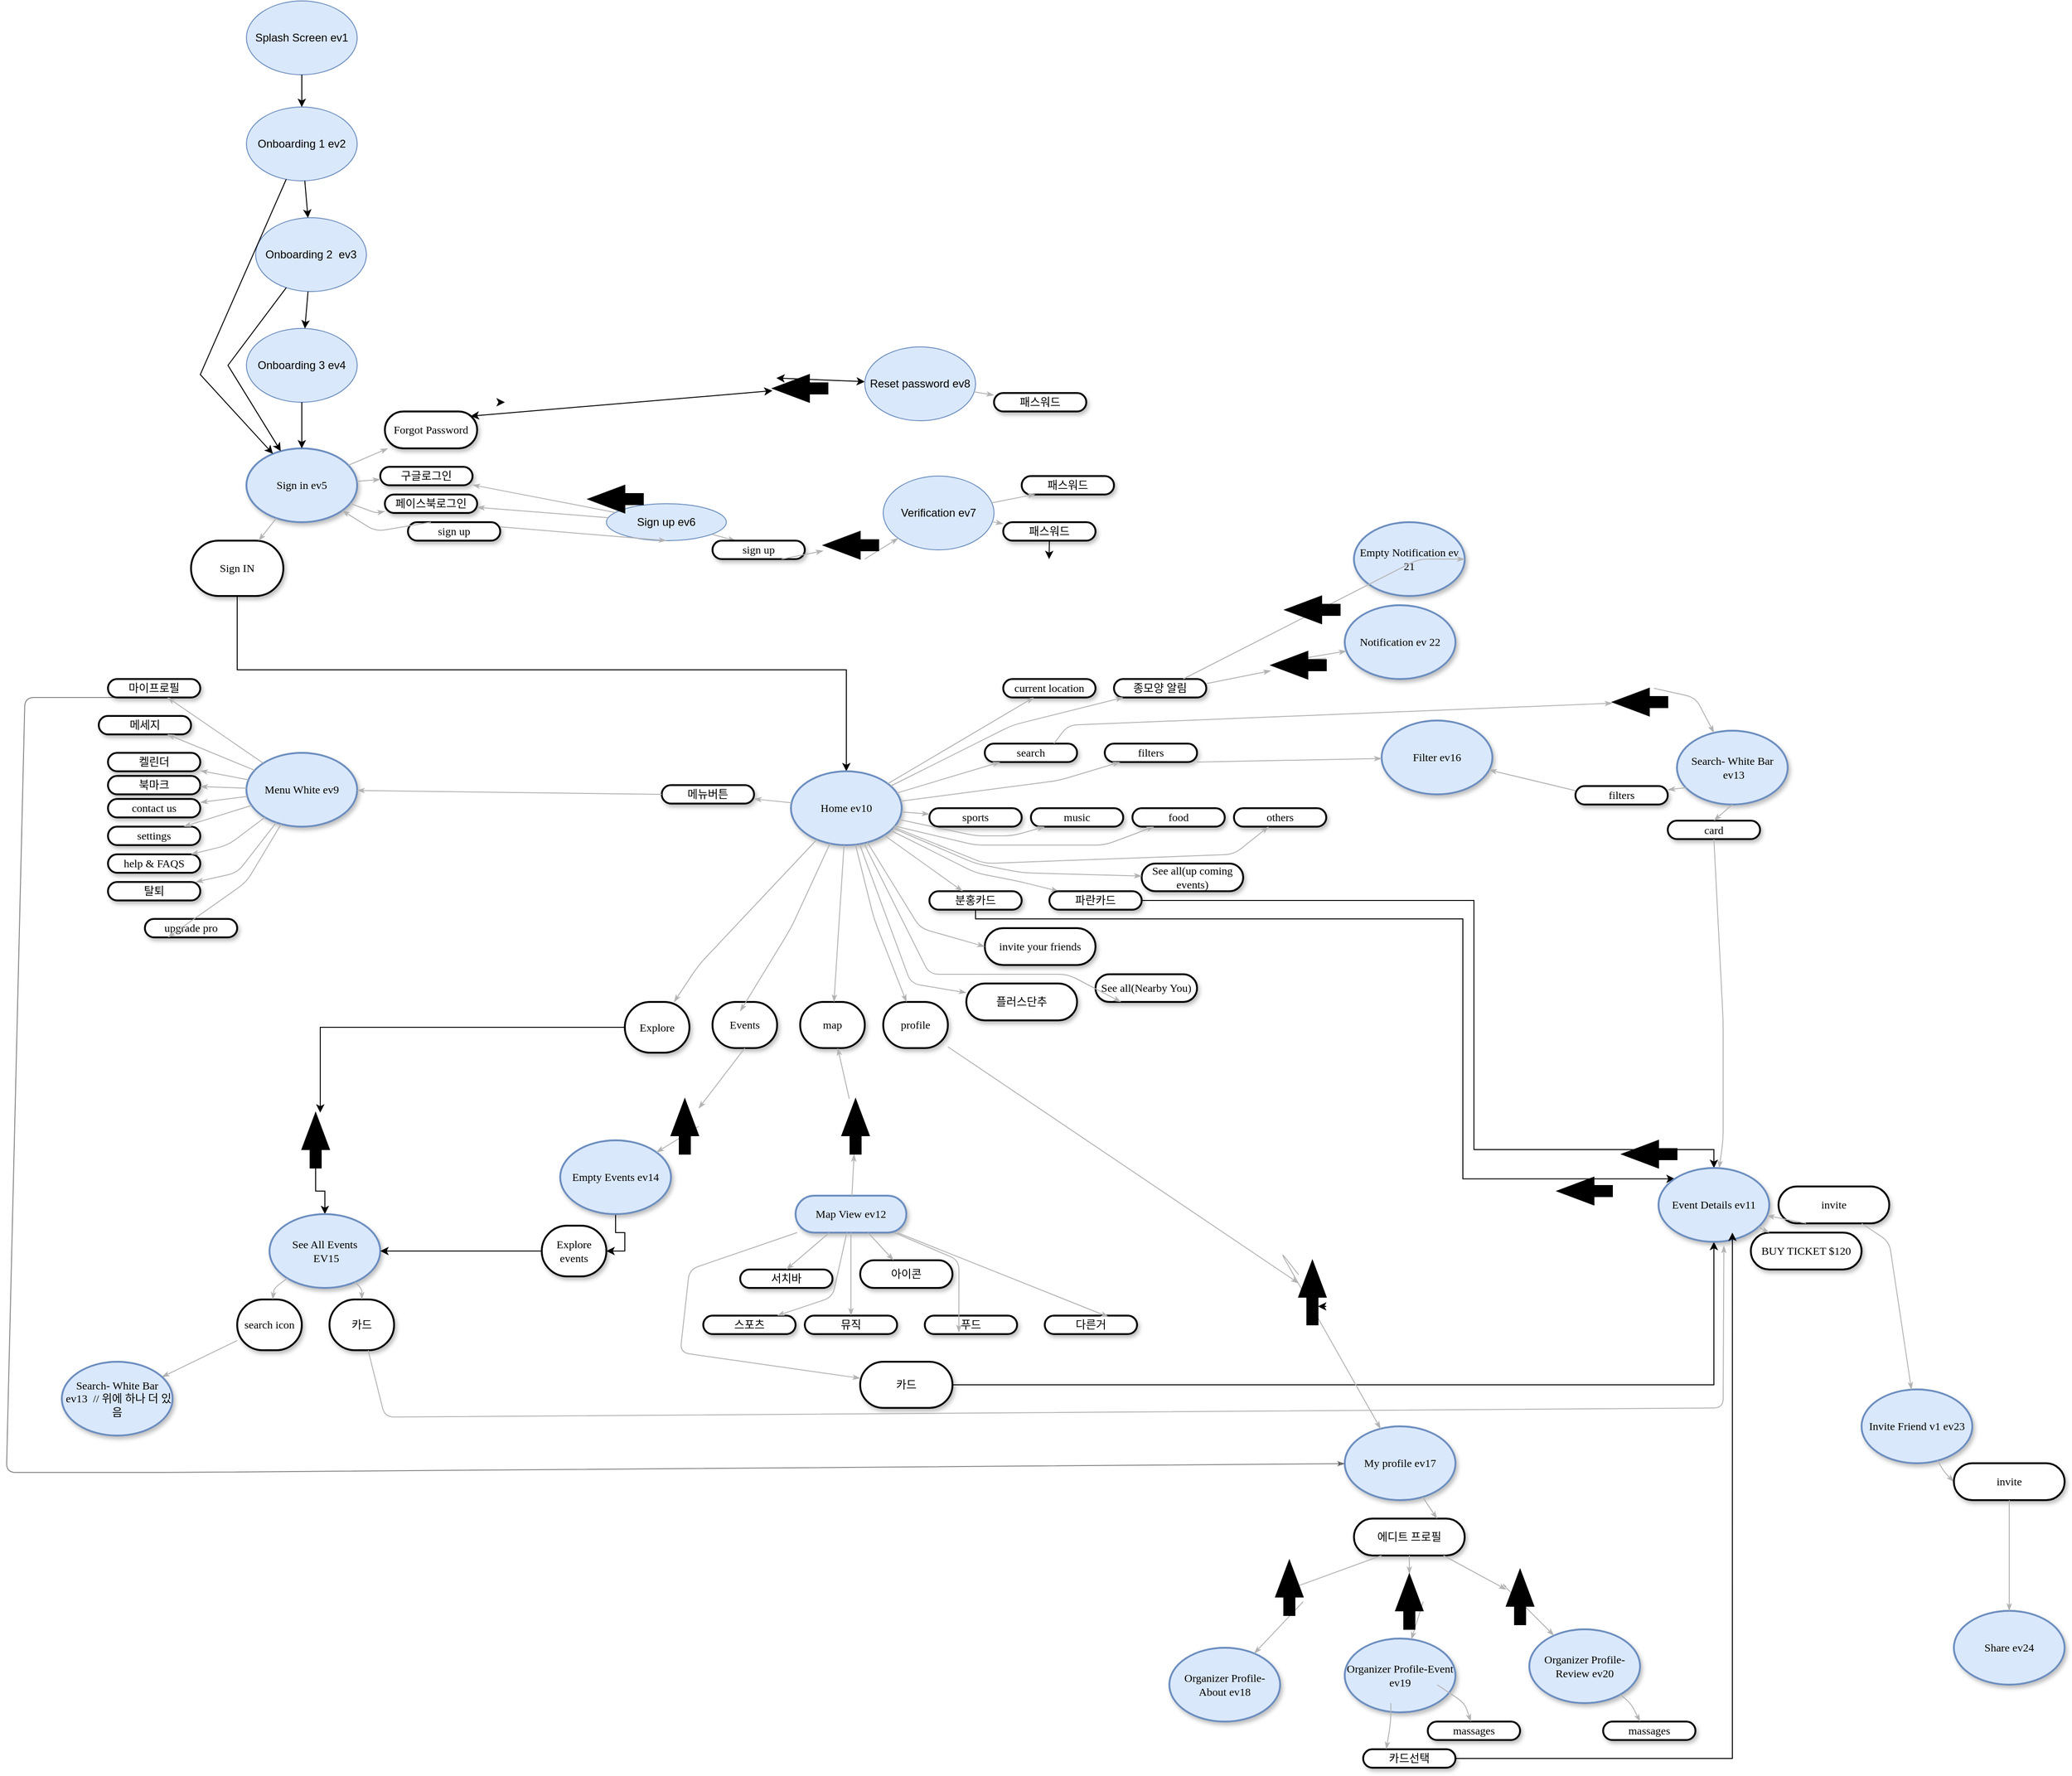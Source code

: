<mxfile version="24.7.2" type="github">
  <diagram name="Page-1" id="ad52d381-51e7-2e0d-a935-2d0ddd2fd229">
    <mxGraphModel dx="4665" dy="2833" grid="1" gridSize="10" guides="1" tooltips="1" connect="1" arrows="1" fold="1" page="1" pageScale="1" pageWidth="1100" pageHeight="850" background="none" math="0" shadow="0">
      <root>
        <mxCell id="0" />
        <mxCell id="1" parent="0" />
        <mxCell id="2c924340bb9dbf6c-2" value="Sign in ev5" style="ellipse;whiteSpace=wrap;html=1;rounded=1;shadow=1;comic=0;labelBackgroundColor=none;strokeWidth=2;fontFamily=Verdana;fontSize=12;align=center;fillColor=#dae8fc;strokeColor=#6c8ebf;" parent="1" vertex="1">
          <mxGeometry x="160" y="60" width="120" height="80" as="geometry" />
        </mxCell>
        <mxCell id="2c924340bb9dbf6c-3" value="Menu White ev9" style="ellipse;whiteSpace=wrap;html=1;rounded=1;shadow=1;comic=0;labelBackgroundColor=none;strokeWidth=2;fontFamily=Verdana;fontSize=12;align=center;fillColor=#dae8fc;strokeColor=#6c8ebf;" parent="1" vertex="1">
          <mxGeometry x="160" y="390" width="120" height="80" as="geometry" />
        </mxCell>
        <mxCell id="bBWAhA0NGzCzhR4YBMDQ-78" style="edgeStyle=orthogonalEdgeStyle;rounded=0;orthogonalLoop=1;jettySize=auto;html=1;exitX=0.5;exitY=0;exitDx=0;exitDy=0;" parent="1" edge="1">
          <mxGeometry relative="1" as="geometry">
            <mxPoint x="440" y="10" as="targetPoint" />
            <mxPoint x="435.0" y="10" as="sourcePoint" />
          </mxGeometry>
        </mxCell>
        <mxCell id="2c924340bb9dbf6c-10" value="구글로그인" style="whiteSpace=wrap;html=1;rounded=1;shadow=1;comic=0;labelBackgroundColor=none;strokeWidth=2;fontFamily=Verdana;fontSize=12;align=center;arcSize=50;" parent="1" vertex="1">
          <mxGeometry x="305" y="80" width="100" height="20" as="geometry" />
        </mxCell>
        <mxCell id="2c924340bb9dbf6c-11" value="마이프로필" style="whiteSpace=wrap;html=1;rounded=1;shadow=1;comic=0;labelBackgroundColor=none;strokeWidth=2;fontFamily=Verdana;fontSize=12;align=center;arcSize=50;" parent="1" vertex="1">
          <mxGeometry x="10" y="310" width="100" height="20" as="geometry" />
        </mxCell>
        <mxCell id="2c924340bb9dbf6c-14" value="메세지" style="whiteSpace=wrap;html=1;rounded=1;shadow=1;comic=0;labelBackgroundColor=none;strokeWidth=2;fontFamily=Verdana;fontSize=12;align=center;arcSize=50;" parent="1" vertex="1">
          <mxGeometry y="350" width="100" height="20" as="geometry" />
        </mxCell>
        <mxCell id="2c924340bb9dbf6c-15" value="켈린더" style="whiteSpace=wrap;html=1;rounded=1;shadow=1;comic=0;labelBackgroundColor=none;strokeWidth=2;fontFamily=Verdana;fontSize=12;align=center;arcSize=50;" parent="1" vertex="1">
          <mxGeometry x="10" y="390" width="100" height="20" as="geometry" />
        </mxCell>
        <mxCell id="2c924340bb9dbf6c-16" value="북마크" style="whiteSpace=wrap;html=1;rounded=1;shadow=1;comic=0;labelBackgroundColor=none;strokeWidth=2;fontFamily=Verdana;fontSize=12;align=center;arcSize=50;" parent="1" vertex="1">
          <mxGeometry x="10" y="415" width="100" height="20" as="geometry" />
        </mxCell>
        <mxCell id="2c924340bb9dbf6c-17" value="contact us" style="whiteSpace=wrap;html=1;rounded=1;shadow=1;comic=0;labelBackgroundColor=none;strokeWidth=2;fontFamily=Verdana;fontSize=12;align=center;arcSize=50;" parent="1" vertex="1">
          <mxGeometry x="10" y="440" width="100" height="20" as="geometry" />
        </mxCell>
        <mxCell id="2c924340bb9dbf6c-18" value="settings" style="whiteSpace=wrap;html=1;rounded=1;shadow=1;comic=0;labelBackgroundColor=none;strokeWidth=2;fontFamily=Verdana;fontSize=12;align=center;arcSize=50;" parent="1" vertex="1">
          <mxGeometry x="10" y="470" width="100" height="20" as="geometry" />
        </mxCell>
        <mxCell id="2c924340bb9dbf6c-19" value="help &amp;amp; FAQS" style="whiteSpace=wrap;html=1;rounded=1;shadow=1;comic=0;labelBackgroundColor=none;strokeWidth=2;fontFamily=Verdana;fontSize=12;align=center;arcSize=50;" parent="1" vertex="1">
          <mxGeometry x="10" y="500" width="100" height="20" as="geometry" />
        </mxCell>
        <mxCell id="2c924340bb9dbf6c-27" value="" style="edgeStyle=none;rounded=1;html=1;labelBackgroundColor=none;startArrow=none;startFill=0;startSize=5;endArrow=classicThin;endFill=1;endSize=5;jettySize=auto;orthogonalLoop=1;strokeColor=#B3B3B3;strokeWidth=1;fontFamily=Verdana;fontSize=12" parent="1" source="2c924340bb9dbf6c-2" target="2c924340bb9dbf6c-10" edge="1">
          <mxGeometry relative="1" as="geometry" />
        </mxCell>
        <mxCell id="2c924340bb9dbf6c-40" value="" style="edgeStyle=none;rounded=1;html=1;labelBackgroundColor=none;startArrow=none;startFill=0;startSize=5;endArrow=classicThin;endFill=1;endSize=5;jettySize=auto;orthogonalLoop=1;strokeColor=#B3B3B3;strokeWidth=1;fontFamily=Verdana;fontSize=12" parent="1" source="2c924340bb9dbf6c-3" target="2c924340bb9dbf6c-19" edge="1">
          <mxGeometry relative="1" as="geometry">
            <Array as="points">
              <mxPoint x="140" y="490" />
            </Array>
          </mxGeometry>
        </mxCell>
        <mxCell id="2c924340bb9dbf6c-41" value="" style="edgeStyle=none;rounded=1;html=1;labelBackgroundColor=none;startArrow=none;startFill=0;startSize=5;endArrow=classicThin;endFill=1;endSize=5;jettySize=auto;orthogonalLoop=1;strokeColor=#B3B3B3;strokeWidth=1;fontFamily=Verdana;fontSize=12" parent="1" source="2c924340bb9dbf6c-3" target="2c924340bb9dbf6c-18" edge="1">
          <mxGeometry relative="1" as="geometry" />
        </mxCell>
        <mxCell id="2c924340bb9dbf6c-42" value="" style="edgeStyle=none;rounded=1;html=1;labelBackgroundColor=none;startArrow=none;startFill=0;startSize=5;endArrow=classicThin;endFill=1;endSize=5;jettySize=auto;orthogonalLoop=1;strokeColor=#B3B3B3;strokeWidth=1;fontFamily=Verdana;fontSize=12" parent="1" source="2c924340bb9dbf6c-3" target="2c924340bb9dbf6c-17" edge="1">
          <mxGeometry relative="1" as="geometry" />
        </mxCell>
        <mxCell id="2c924340bb9dbf6c-43" value="" style="edgeStyle=none;rounded=1;html=1;labelBackgroundColor=none;startArrow=none;startFill=0;startSize=5;endArrow=classicThin;endFill=1;endSize=5;jettySize=auto;orthogonalLoop=1;strokeColor=#B3B3B3;strokeWidth=1;fontFamily=Verdana;fontSize=12" parent="1" source="2c924340bb9dbf6c-3" target="2c924340bb9dbf6c-16" edge="1">
          <mxGeometry relative="1" as="geometry" />
        </mxCell>
        <mxCell id="2c924340bb9dbf6c-44" value="" style="edgeStyle=none;rounded=1;html=1;labelBackgroundColor=none;startArrow=none;startFill=0;startSize=5;endArrow=classicThin;endFill=1;endSize=5;jettySize=auto;orthogonalLoop=1;strokeColor=#B3B3B3;strokeWidth=1;fontFamily=Verdana;fontSize=12" parent="1" source="2c924340bb9dbf6c-3" target="2c924340bb9dbf6c-15" edge="1">
          <mxGeometry relative="1" as="geometry" />
        </mxCell>
        <mxCell id="2c924340bb9dbf6c-45" value="" style="edgeStyle=none;rounded=1;html=1;labelBackgroundColor=none;startArrow=none;startFill=0;startSize=5;endArrow=classicThin;endFill=1;endSize=5;jettySize=auto;orthogonalLoop=1;strokeColor=#B3B3B3;strokeWidth=1;fontFamily=Verdana;fontSize=12" parent="1" source="2c924340bb9dbf6c-3" target="2c924340bb9dbf6c-14" edge="1">
          <mxGeometry relative="1" as="geometry" />
        </mxCell>
        <mxCell id="2c924340bb9dbf6c-46" value="" style="edgeStyle=none;rounded=1;html=1;labelBackgroundColor=none;startArrow=none;startFill=0;startSize=5;endArrow=classicThin;endFill=1;endSize=5;jettySize=auto;orthogonalLoop=1;strokeColor=#B3B3B3;strokeWidth=1;fontFamily=Verdana;fontSize=12" parent="1" source="2c924340bb9dbf6c-3" target="2c924340bb9dbf6c-11" edge="1">
          <mxGeometry x="-0.002" relative="1" as="geometry">
            <mxPoint as="offset" />
          </mxGeometry>
        </mxCell>
        <mxCell id="P-Pbrnk0MJwjsj8edBBJ-143" style="edgeStyle=orthogonalEdgeStyle;rounded=0;orthogonalLoop=1;jettySize=auto;html=1;" edge="1" parent="1" source="2c924340bb9dbf6c-55" target="bBWAhA0NGzCzhR4YBMDQ-62">
          <mxGeometry relative="1" as="geometry">
            <Array as="points">
              <mxPoint x="150" y="300" />
              <mxPoint x="810" y="300" />
            </Array>
          </mxGeometry>
        </mxCell>
        <mxCell id="2c924340bb9dbf6c-55" value="Sign IN" style="whiteSpace=wrap;html=1;rounded=1;shadow=1;comic=0;labelBackgroundColor=none;strokeWidth=2;fontFamily=Verdana;fontSize=12;align=center;arcSize=50;" parent="1" vertex="1">
          <mxGeometry x="100" y="160" width="100" height="60" as="geometry" />
        </mxCell>
        <mxCell id="2c924340bb9dbf6c-56" value="Forgot Password" style="whiteSpace=wrap;html=1;rounded=1;shadow=1;comic=0;labelBackgroundColor=none;strokeWidth=2;fontFamily=Verdana;fontSize=12;align=center;arcSize=50;" parent="1" vertex="1">
          <mxGeometry x="310" y="20" width="100" height="40" as="geometry" />
        </mxCell>
        <mxCell id="2c924340bb9dbf6c-61" value="" style="edgeStyle=none;rounded=1;html=1;labelBackgroundColor=none;startArrow=none;startFill=0;startSize=5;endArrow=classicThin;endFill=1;endSize=5;jettySize=auto;orthogonalLoop=1;strokeColor=#B3B3B3;strokeWidth=1;fontFamily=Verdana;fontSize=12" parent="1" source="2c924340bb9dbf6c-2" target="2c924340bb9dbf6c-55" edge="1">
          <mxGeometry relative="1" as="geometry" />
        </mxCell>
        <mxCell id="2c924340bb9dbf6c-62" value="" style="edgeStyle=none;rounded=1;html=1;labelBackgroundColor=none;startArrow=none;startFill=0;startSize=5;endArrow=classicThin;endFill=1;endSize=5;jettySize=auto;orthogonalLoop=1;strokeColor=#B3B3B3;strokeWidth=1;fontFamily=Verdana;fontSize=12" parent="1" source="2c924340bb9dbf6c-2" target="2c924340bb9dbf6c-56" edge="1">
          <mxGeometry relative="1" as="geometry" />
        </mxCell>
        <mxCell id="bBWAhA0NGzCzhR4YBMDQ-1" value="Onboarding 3 ev4" style="ellipse;whiteSpace=wrap;html=1;fillColor=#dae8fc;strokeColor=#6c8ebf;" parent="1" vertex="1">
          <mxGeometry x="160" y="-70" width="120" height="80" as="geometry" />
        </mxCell>
        <mxCell id="bBWAhA0NGzCzhR4YBMDQ-8" value="Onboarding 2&amp;nbsp; ev3" style="ellipse;whiteSpace=wrap;html=1;fillColor=#dae8fc;strokeColor=#6c8ebf;" parent="1" vertex="1">
          <mxGeometry x="170" y="-190" width="120" height="80" as="geometry" />
        </mxCell>
        <mxCell id="bBWAhA0NGzCzhR4YBMDQ-12" value="Onboarding 1 ev2" style="ellipse;whiteSpace=wrap;html=1;fillColor=#dae8fc;strokeColor=#6c8ebf;" parent="1" vertex="1">
          <mxGeometry x="160" y="-310" width="120" height="80" as="geometry" />
        </mxCell>
        <mxCell id="bBWAhA0NGzCzhR4YBMDQ-13" value="Splash Screen ev1" style="ellipse;whiteSpace=wrap;html=1;fillColor=#dae8fc;strokeColor=#6c8ebf;" parent="1" vertex="1">
          <mxGeometry x="160" y="-425" width="120" height="80" as="geometry" />
        </mxCell>
        <mxCell id="bBWAhA0NGzCzhR4YBMDQ-14" value="" style="endArrow=classic;html=1;rounded=0;" parent="1" source="bBWAhA0NGzCzhR4YBMDQ-13" target="bBWAhA0NGzCzhR4YBMDQ-12" edge="1">
          <mxGeometry width="50" height="50" relative="1" as="geometry">
            <mxPoint x="240" y="-450" as="sourcePoint" />
            <mxPoint x="250" y="-370" as="targetPoint" />
            <Array as="points" />
          </mxGeometry>
        </mxCell>
        <mxCell id="bBWAhA0NGzCzhR4YBMDQ-19" value="" style="endArrow=classic;html=1;rounded=0;" parent="1" source="bBWAhA0NGzCzhR4YBMDQ-12" target="bBWAhA0NGzCzhR4YBMDQ-8" edge="1">
          <mxGeometry width="50" height="50" relative="1" as="geometry">
            <mxPoint x="270" y="-350" as="sourcePoint" />
            <mxPoint x="280" y="-280" as="targetPoint" />
          </mxGeometry>
        </mxCell>
        <mxCell id="bBWAhA0NGzCzhR4YBMDQ-21" value="" style="endArrow=classic;html=1;rounded=0;" parent="1" source="bBWAhA0NGzCzhR4YBMDQ-8" target="bBWAhA0NGzCzhR4YBMDQ-1" edge="1">
          <mxGeometry width="50" height="50" relative="1" as="geometry">
            <mxPoint x="290" y="-240" as="sourcePoint" />
            <mxPoint x="280" y="-170" as="targetPoint" />
          </mxGeometry>
        </mxCell>
        <mxCell id="bBWAhA0NGzCzhR4YBMDQ-22" value="" style="endArrow=classic;html=1;rounded=0;" parent="1" source="bBWAhA0NGzCzhR4YBMDQ-1" target="2c924340bb9dbf6c-2" edge="1">
          <mxGeometry width="50" height="50" relative="1" as="geometry">
            <mxPoint x="270" y="-20" as="sourcePoint" />
            <mxPoint x="300" y="40" as="targetPoint" />
          </mxGeometry>
        </mxCell>
        <mxCell id="bBWAhA0NGzCzhR4YBMDQ-25" value="" style="endArrow=classic;html=1;rounded=0;" parent="1" source="bBWAhA0NGzCzhR4YBMDQ-8" target="2c924340bb9dbf6c-2" edge="1">
          <mxGeometry width="50" height="50" relative="1" as="geometry">
            <mxPoint x="205" y="-140" as="sourcePoint" />
            <mxPoint x="215" y="-90" as="targetPoint" />
            <Array as="points">
              <mxPoint x="140" y="-30" />
            </Array>
          </mxGeometry>
        </mxCell>
        <mxCell id="bBWAhA0NGzCzhR4YBMDQ-26" value="" style="endArrow=classic;html=1;rounded=0;" parent="1" source="bBWAhA0NGzCzhR4YBMDQ-12" target="2c924340bb9dbf6c-2" edge="1">
          <mxGeometry width="50" height="50" relative="1" as="geometry">
            <mxPoint x="190" y="-240" as="sourcePoint" />
            <mxPoint x="210" y="-150" as="targetPoint" />
            <Array as="points">
              <mxPoint x="110" y="-20" />
            </Array>
          </mxGeometry>
        </mxCell>
        <mxCell id="bBWAhA0NGzCzhR4YBMDQ-35" value="Sign up ev6" style="ellipse;whiteSpace=wrap;html=1;fillColor=#dae8fc;strokeColor=#6c8ebf;" parent="1" vertex="1">
          <mxGeometry x="550" y="120" width="130" height="40" as="geometry" />
        </mxCell>
        <mxCell id="bBWAhA0NGzCzhR4YBMDQ-42" value="페이스북로그인" style="whiteSpace=wrap;html=1;rounded=1;shadow=1;comic=0;labelBackgroundColor=none;strokeWidth=2;fontFamily=Verdana;fontSize=12;align=center;arcSize=50;" parent="1" vertex="1">
          <mxGeometry x="310" y="110" width="100" height="20" as="geometry" />
        </mxCell>
        <mxCell id="bBWAhA0NGzCzhR4YBMDQ-48" value="" style="edgeStyle=none;rounded=1;html=1;labelBackgroundColor=none;startArrow=none;startFill=0;startSize=5;endArrow=classicThin;endFill=1;endSize=5;jettySize=auto;orthogonalLoop=1;strokeColor=#B3B3B3;strokeWidth=1;fontFamily=Verdana;fontSize=12" parent="1" source="2c924340bb9dbf6c-2" target="bBWAhA0NGzCzhR4YBMDQ-42" edge="1">
          <mxGeometry relative="1" as="geometry">
            <mxPoint x="240" y="170" as="sourcePoint" />
            <mxPoint x="318" y="230" as="targetPoint" />
            <Array as="points">
              <mxPoint x="300" y="130" />
            </Array>
          </mxGeometry>
        </mxCell>
        <mxCell id="bBWAhA0NGzCzhR4YBMDQ-53" value="" style="edgeStyle=none;rounded=1;html=1;labelBackgroundColor=none;startArrow=none;startFill=0;startSize=5;endArrow=classicThin;endFill=1;endSize=5;jettySize=auto;orthogonalLoop=1;strokeColor=#B3B3B3;strokeWidth=1;fontFamily=Verdana;fontSize=12" parent="1" source="bBWAhA0NGzCzhR4YBMDQ-35" target="bBWAhA0NGzCzhR4YBMDQ-42" edge="1">
          <mxGeometry relative="1" as="geometry">
            <mxPoint x="680" y="250" as="sourcePoint" />
            <mxPoint x="843" y="139" as="targetPoint" />
          </mxGeometry>
        </mxCell>
        <mxCell id="bBWAhA0NGzCzhR4YBMDQ-54" value="" style="edgeStyle=none;rounded=1;html=1;labelBackgroundColor=none;startArrow=none;startFill=0;startSize=5;endArrow=classicThin;endFill=1;endSize=5;jettySize=auto;orthogonalLoop=1;strokeColor=#B3B3B3;strokeWidth=1;fontFamily=Verdana;fontSize=12" parent="1" source="bBWAhA0NGzCzhR4YBMDQ-35" target="2c924340bb9dbf6c-10" edge="1">
          <mxGeometry relative="1" as="geometry">
            <mxPoint x="550" y="251" as="sourcePoint" />
            <mxPoint x="713" y="140" as="targetPoint" />
          </mxGeometry>
        </mxCell>
        <mxCell id="bBWAhA0NGzCzhR4YBMDQ-56" value="Verification ev7" style="ellipse;whiteSpace=wrap;html=1;fillColor=#dae8fc;strokeColor=#6c8ebf;" parent="1" vertex="1">
          <mxGeometry x="850" y="90" width="120" height="80" as="geometry" />
        </mxCell>
        <mxCell id="bBWAhA0NGzCzhR4YBMDQ-57" value="" style="edgeStyle=none;rounded=1;html=1;labelBackgroundColor=none;startArrow=none;startFill=0;startSize=5;endArrow=classicThin;endFill=1;endSize=5;jettySize=auto;orthogonalLoop=1;strokeColor=#B3B3B3;strokeWidth=1;fontFamily=Verdana;fontSize=12;entryX=0.25;entryY=0;entryDx=0;entryDy=0;" parent="1" source="bBWAhA0NGzCzhR4YBMDQ-35" target="P-Pbrnk0MJwjsj8edBBJ-71" edge="1">
          <mxGeometry relative="1" as="geometry">
            <mxPoint x="720" y="60" as="sourcePoint" />
            <mxPoint x="841" y="75" as="targetPoint" />
            <Array as="points" />
          </mxGeometry>
        </mxCell>
        <mxCell id="bBWAhA0NGzCzhR4YBMDQ-58" value="" style="endArrow=classic;startArrow=classic;html=1;rounded=0;exitX=0.93;exitY=0.125;exitDx=0;exitDy=0;exitPerimeter=0;" parent="1" source="P-Pbrnk0MJwjsj8edBBJ-151" target="bBWAhA0NGzCzhR4YBMDQ-59" edge="1">
          <mxGeometry width="50" height="50" relative="1" as="geometry">
            <mxPoint x="590" y="70" as="sourcePoint" />
            <mxPoint x="640" y="20" as="targetPoint" />
          </mxGeometry>
        </mxCell>
        <mxCell id="bBWAhA0NGzCzhR4YBMDQ-59" value="Reset password ev8" style="ellipse;whiteSpace=wrap;html=1;fillColor=#dae8fc;strokeColor=#6c8ebf;" parent="1" vertex="1">
          <mxGeometry x="830" y="-50" width="120" height="80" as="geometry" />
        </mxCell>
        <mxCell id="bBWAhA0NGzCzhR4YBMDQ-62" value="Home ev10" style="ellipse;whiteSpace=wrap;html=1;rounded=1;shadow=1;comic=0;labelBackgroundColor=none;strokeWidth=2;fontFamily=Verdana;fontSize=12;align=center;fillColor=#dae8fc;strokeColor=#6c8ebf;" parent="1" vertex="1">
          <mxGeometry x="750" y="410" width="120" height="80" as="geometry" />
        </mxCell>
        <mxCell id="bBWAhA0NGzCzhR4YBMDQ-63" value="메뉴버튼" style="whiteSpace=wrap;html=1;rounded=1;shadow=1;comic=0;labelBackgroundColor=none;strokeWidth=2;fontFamily=Verdana;fontSize=12;align=center;arcSize=50;" parent="1" vertex="1">
          <mxGeometry x="610" y="425" width="100" height="20" as="geometry" />
        </mxCell>
        <mxCell id="bBWAhA0NGzCzhR4YBMDQ-64" value="current location" style="whiteSpace=wrap;html=1;rounded=1;shadow=1;comic=0;labelBackgroundColor=none;strokeWidth=2;fontFamily=Verdana;fontSize=12;align=center;arcSize=50;" parent="1" vertex="1">
          <mxGeometry x="980" y="310" width="100" height="20" as="geometry" />
        </mxCell>
        <mxCell id="bBWAhA0NGzCzhR4YBMDQ-65" value="종모양 알림" style="whiteSpace=wrap;html=1;rounded=1;shadow=1;comic=0;labelBackgroundColor=none;strokeWidth=2;fontFamily=Verdana;fontSize=12;align=center;arcSize=50;" parent="1" vertex="1">
          <mxGeometry x="1100" y="310" width="100" height="20" as="geometry" />
        </mxCell>
        <mxCell id="bBWAhA0NGzCzhR4YBMDQ-66" value="search" style="whiteSpace=wrap;html=1;rounded=1;shadow=1;comic=0;labelBackgroundColor=none;strokeWidth=2;fontFamily=Verdana;fontSize=12;align=center;arcSize=50;" parent="1" vertex="1">
          <mxGeometry x="960" y="380" width="100" height="20" as="geometry" />
        </mxCell>
        <mxCell id="bBWAhA0NGzCzhR4YBMDQ-67" value="filters" style="whiteSpace=wrap;html=1;rounded=1;shadow=1;comic=0;labelBackgroundColor=none;strokeWidth=2;fontFamily=Verdana;fontSize=12;align=center;arcSize=50;" parent="1" vertex="1">
          <mxGeometry x="1090" y="380" width="100" height="20" as="geometry" />
        </mxCell>
        <mxCell id="bBWAhA0NGzCzhR4YBMDQ-68" value="sports" style="whiteSpace=wrap;html=1;rounded=1;shadow=1;comic=0;labelBackgroundColor=none;strokeWidth=2;fontFamily=Verdana;fontSize=12;align=center;arcSize=50;" parent="1" vertex="1">
          <mxGeometry x="900" y="450" width="100" height="20" as="geometry" />
        </mxCell>
        <mxCell id="P-Pbrnk0MJwjsj8edBBJ-17" style="edgeStyle=orthogonalEdgeStyle;rounded=0;orthogonalLoop=1;jettySize=auto;html=1;entryX=0;entryY=0;entryDx=0;entryDy=0;" edge="1" parent="1" source="bBWAhA0NGzCzhR4YBMDQ-69" target="P-Pbrnk0MJwjsj8edBBJ-7">
          <mxGeometry relative="1" as="geometry">
            <Array as="points">
              <mxPoint x="950" y="570" />
              <mxPoint x="1478" y="570" />
            </Array>
          </mxGeometry>
        </mxCell>
        <mxCell id="bBWAhA0NGzCzhR4YBMDQ-69" value="분홍카드" style="whiteSpace=wrap;html=1;rounded=1;shadow=1;comic=0;labelBackgroundColor=none;strokeWidth=2;fontFamily=Verdana;fontSize=12;align=center;arcSize=50;" parent="1" vertex="1">
          <mxGeometry x="900" y="540" width="100" height="20" as="geometry" />
        </mxCell>
        <mxCell id="bBWAhA0NGzCzhR4YBMDQ-70" value="" style="edgeStyle=none;rounded=1;html=1;labelBackgroundColor=none;startArrow=none;startFill=0;startSize=5;endArrow=classicThin;endFill=1;endSize=5;jettySize=auto;orthogonalLoop=1;strokeColor=#B3B3B3;strokeWidth=1;fontFamily=Verdana;fontSize=12" parent="1" source="bBWAhA0NGzCzhR4YBMDQ-62" target="bBWAhA0NGzCzhR4YBMDQ-69" edge="1">
          <mxGeometry relative="1" as="geometry" />
        </mxCell>
        <mxCell id="bBWAhA0NGzCzhR4YBMDQ-71" value="" style="edgeStyle=none;rounded=1;html=1;labelBackgroundColor=none;startArrow=none;startFill=0;startSize=5;endArrow=classicThin;endFill=1;endSize=5;jettySize=auto;orthogonalLoop=1;strokeColor=#B3B3B3;strokeWidth=1;fontFamily=Verdana;fontSize=12" parent="1" source="bBWAhA0NGzCzhR4YBMDQ-62" target="bBWAhA0NGzCzhR4YBMDQ-68" edge="1">
          <mxGeometry relative="1" as="geometry" />
        </mxCell>
        <mxCell id="bBWAhA0NGzCzhR4YBMDQ-72" value="" style="edgeStyle=none;rounded=1;html=1;labelBackgroundColor=none;startArrow=none;startFill=0;startSize=5;endArrow=classicThin;endFill=1;endSize=5;jettySize=auto;orthogonalLoop=1;strokeColor=#B3B3B3;strokeWidth=1;fontFamily=Verdana;fontSize=12" parent="1" source="bBWAhA0NGzCzhR4YBMDQ-62" target="bBWAhA0NGzCzhR4YBMDQ-67" edge="1">
          <mxGeometry relative="1" as="geometry">
            <Array as="points">
              <mxPoint x="1040" y="420" />
            </Array>
          </mxGeometry>
        </mxCell>
        <mxCell id="bBWAhA0NGzCzhR4YBMDQ-73" value="" style="edgeStyle=none;rounded=1;html=1;labelBackgroundColor=none;startArrow=none;startFill=0;startSize=5;endArrow=classicThin;endFill=1;endSize=5;jettySize=auto;orthogonalLoop=1;strokeColor=#B3B3B3;strokeWidth=1;fontFamily=Verdana;fontSize=12" parent="1" source="bBWAhA0NGzCzhR4YBMDQ-62" target="bBWAhA0NGzCzhR4YBMDQ-66" edge="1">
          <mxGeometry relative="1" as="geometry" />
        </mxCell>
        <mxCell id="bBWAhA0NGzCzhR4YBMDQ-74" value="" style="edgeStyle=none;rounded=1;html=1;labelBackgroundColor=none;startArrow=none;startFill=0;startSize=5;endArrow=classicThin;endFill=1;endSize=5;jettySize=auto;orthogonalLoop=1;strokeColor=#B3B3B3;strokeWidth=1;fontFamily=Verdana;fontSize=12" parent="1" source="bBWAhA0NGzCzhR4YBMDQ-62" target="bBWAhA0NGzCzhR4YBMDQ-65" edge="1">
          <mxGeometry relative="1" as="geometry">
            <Array as="points">
              <mxPoint x="990" y="360" />
            </Array>
          </mxGeometry>
        </mxCell>
        <mxCell id="bBWAhA0NGzCzhR4YBMDQ-75" value="" style="edgeStyle=none;rounded=1;html=1;labelBackgroundColor=none;startArrow=none;startFill=0;startSize=5;endArrow=classicThin;endFill=1;endSize=5;jettySize=auto;orthogonalLoop=1;strokeColor=#B3B3B3;strokeWidth=1;fontFamily=Verdana;fontSize=12" parent="1" source="bBWAhA0NGzCzhR4YBMDQ-62" target="bBWAhA0NGzCzhR4YBMDQ-64" edge="1">
          <mxGeometry relative="1" as="geometry" />
        </mxCell>
        <mxCell id="bBWAhA0NGzCzhR4YBMDQ-76" value="" style="edgeStyle=none;rounded=1;html=1;labelBackgroundColor=none;startArrow=none;startFill=0;startSize=5;endArrow=classicThin;endFill=1;endSize=5;jettySize=auto;orthogonalLoop=1;strokeColor=#B3B3B3;strokeWidth=1;fontFamily=Verdana;fontSize=12" parent="1" source="bBWAhA0NGzCzhR4YBMDQ-62" target="bBWAhA0NGzCzhR4YBMDQ-63" edge="1">
          <mxGeometry relative="1" as="geometry" />
        </mxCell>
        <mxCell id="bBWAhA0NGzCzhR4YBMDQ-81" value="탈퇴" style="whiteSpace=wrap;html=1;rounded=1;shadow=1;comic=0;labelBackgroundColor=none;strokeWidth=2;fontFamily=Verdana;fontSize=12;align=center;arcSize=50;" parent="1" vertex="1">
          <mxGeometry x="10" y="530" width="100" height="20" as="geometry" />
        </mxCell>
        <mxCell id="bBWAhA0NGzCzhR4YBMDQ-82" value="upgrade pro" style="whiteSpace=wrap;html=1;rounded=1;shadow=1;comic=0;labelBackgroundColor=none;strokeWidth=2;fontFamily=Verdana;fontSize=12;align=center;arcSize=50;" parent="1" vertex="1">
          <mxGeometry x="50" y="570" width="100" height="20" as="geometry" />
        </mxCell>
        <mxCell id="bBWAhA0NGzCzhR4YBMDQ-83" value="" style="edgeStyle=none;rounded=1;html=1;labelBackgroundColor=none;startArrow=none;startFill=0;startSize=5;endArrow=classicThin;endFill=1;endSize=5;jettySize=auto;orthogonalLoop=1;strokeColor=#B3B3B3;strokeWidth=1;fontFamily=Verdana;fontSize=12" parent="1" source="2c924340bb9dbf6c-3" target="bBWAhA0NGzCzhR4YBMDQ-81" edge="1">
          <mxGeometry relative="1" as="geometry">
            <mxPoint x="200" y="500" as="sourcePoint" />
            <mxPoint x="358" y="620" as="targetPoint" />
            <Array as="points">
              <mxPoint x="150" y="520" />
            </Array>
          </mxGeometry>
        </mxCell>
        <mxCell id="bBWAhA0NGzCzhR4YBMDQ-84" value="" style="edgeStyle=none;rounded=1;html=1;labelBackgroundColor=none;startArrow=none;startFill=0;startSize=5;endArrow=classicThin;endFill=1;endSize=5;jettySize=auto;orthogonalLoop=1;strokeColor=#B3B3B3;strokeWidth=1;fontFamily=Verdana;fontSize=12;entryX=0.25;entryY=1;entryDx=0;entryDy=0;" parent="1" source="2c924340bb9dbf6c-3" target="bBWAhA0NGzCzhR4YBMDQ-82" edge="1">
          <mxGeometry relative="1" as="geometry">
            <mxPoint x="170" y="550" as="sourcePoint" />
            <mxPoint x="328" y="670" as="targetPoint" />
            <Array as="points">
              <mxPoint x="160" y="530" />
            </Array>
          </mxGeometry>
        </mxCell>
        <mxCell id="bBWAhA0NGzCzhR4YBMDQ-88" value="food" style="whiteSpace=wrap;html=1;rounded=1;shadow=1;comic=0;labelBackgroundColor=none;strokeWidth=2;fontFamily=Verdana;fontSize=12;align=center;arcSize=50;" parent="1" vertex="1">
          <mxGeometry x="1120" y="450" width="100" height="20" as="geometry" />
        </mxCell>
        <mxCell id="bBWAhA0NGzCzhR4YBMDQ-89" value="music" style="whiteSpace=wrap;html=1;rounded=1;shadow=1;comic=0;labelBackgroundColor=none;strokeWidth=2;fontFamily=Verdana;fontSize=12;align=center;arcSize=50;" parent="1" vertex="1">
          <mxGeometry x="1010" y="450" width="100" height="20" as="geometry" />
        </mxCell>
        <mxCell id="bBWAhA0NGzCzhR4YBMDQ-90" value="others" style="whiteSpace=wrap;html=1;rounded=1;shadow=1;comic=0;labelBackgroundColor=none;strokeWidth=2;fontFamily=Verdana;fontSize=12;align=center;arcSize=50;" parent="1" vertex="1">
          <mxGeometry x="1230" y="450" width="100" height="20" as="geometry" />
        </mxCell>
        <mxCell id="bBWAhA0NGzCzhR4YBMDQ-91" value="" style="edgeStyle=none;rounded=1;html=1;labelBackgroundColor=none;startArrow=none;startFill=0;startSize=5;endArrow=classicThin;endFill=1;endSize=5;jettySize=auto;orthogonalLoop=1;strokeColor=#B3B3B3;strokeWidth=1;fontFamily=Verdana;fontSize=12" parent="1" source="bBWAhA0NGzCzhR4YBMDQ-62" target="bBWAhA0NGzCzhR4YBMDQ-90" edge="1">
          <mxGeometry x="0.141" y="-52" relative="1" as="geometry">
            <mxPoint x="810" y="508" as="sourcePoint" />
            <mxPoint x="927" y="672" as="targetPoint" />
            <Array as="points">
              <mxPoint x="960" y="510" />
              <mxPoint x="1230" y="500" />
            </Array>
            <mxPoint as="offset" />
          </mxGeometry>
        </mxCell>
        <mxCell id="bBWAhA0NGzCzhR4YBMDQ-93" value="" style="edgeStyle=none;rounded=1;html=1;labelBackgroundColor=none;startArrow=none;startFill=0;startSize=5;endArrow=classicThin;endFill=1;endSize=5;jettySize=auto;orthogonalLoop=1;strokeColor=#B3B3B3;strokeWidth=1;fontFamily=Verdana;fontSize=12;exitX=0.925;exitY=0.738;exitDx=0;exitDy=0;exitPerimeter=0;" parent="1" source="bBWAhA0NGzCzhR4YBMDQ-62" target="bBWAhA0NGzCzhR4YBMDQ-88" edge="1">
          <mxGeometry relative="1" as="geometry">
            <mxPoint x="953" y="490" as="sourcePoint" />
            <mxPoint x="1070" y="654" as="targetPoint" />
            <Array as="points">
              <mxPoint x="950" y="490" />
              <mxPoint x="1090" y="490" />
            </Array>
          </mxGeometry>
        </mxCell>
        <mxCell id="bBWAhA0NGzCzhR4YBMDQ-95" value="" style="edgeStyle=none;rounded=1;html=1;labelBackgroundColor=none;startArrow=none;startFill=0;startSize=5;endArrow=classicThin;endFill=1;endSize=5;jettySize=auto;orthogonalLoop=1;strokeColor=#B3B3B3;strokeWidth=1;fontFamily=Verdana;fontSize=12" parent="1" source="bBWAhA0NGzCzhR4YBMDQ-62" target="bBWAhA0NGzCzhR4YBMDQ-89" edge="1">
          <mxGeometry x="-0.091" y="1" relative="1" as="geometry">
            <mxPoint x="910" y="486" as="sourcePoint" />
            <mxPoint x="1060" y="540" as="targetPoint" />
            <Array as="points">
              <mxPoint x="950" y="480" />
              <mxPoint x="990" y="480" />
            </Array>
            <mxPoint as="offset" />
          </mxGeometry>
        </mxCell>
        <mxCell id="bBWAhA0NGzCzhR4YBMDQ-96" value="invite your friends" style="whiteSpace=wrap;html=1;rounded=1;shadow=1;comic=0;labelBackgroundColor=none;strokeWidth=2;fontFamily=Verdana;fontSize=12;align=center;arcSize=50;" parent="1" vertex="1">
          <mxGeometry x="960" y="580" width="120" height="40" as="geometry" />
        </mxCell>
        <mxCell id="bBWAhA0NGzCzhR4YBMDQ-97" value="" style="edgeStyle=none;rounded=1;html=1;labelBackgroundColor=none;startArrow=none;startFill=0;startSize=5;endArrow=classicThin;endFill=1;endSize=5;jettySize=auto;orthogonalLoop=1;strokeColor=#B3B3B3;strokeWidth=1;fontFamily=Verdana;fontSize=12" parent="1" source="bBWAhA0NGzCzhR4YBMDQ-62" target="bBWAhA0NGzCzhR4YBMDQ-98" edge="1">
          <mxGeometry relative="1" as="geometry">
            <mxPoint x="800" y="540" as="sourcePoint" />
            <mxPoint x="920" y="597" as="targetPoint" />
            <Array as="points">
              <mxPoint x="950" y="520" />
              <mxPoint x="1000" y="530" />
            </Array>
          </mxGeometry>
        </mxCell>
        <mxCell id="P-Pbrnk0MJwjsj8edBBJ-16" style="edgeStyle=orthogonalEdgeStyle;rounded=0;orthogonalLoop=1;jettySize=auto;html=1;" edge="1" parent="1" source="bBWAhA0NGzCzhR4YBMDQ-98" target="P-Pbrnk0MJwjsj8edBBJ-7">
          <mxGeometry relative="1" as="geometry">
            <Array as="points">
              <mxPoint x="1490" y="550" />
              <mxPoint x="1490" y="820" />
              <mxPoint x="1750" y="820" />
            </Array>
          </mxGeometry>
        </mxCell>
        <mxCell id="bBWAhA0NGzCzhR4YBMDQ-98" value="파란카드" style="whiteSpace=wrap;html=1;rounded=1;shadow=1;comic=0;labelBackgroundColor=none;strokeWidth=2;fontFamily=Verdana;fontSize=12;align=center;arcSize=50;" parent="1" vertex="1">
          <mxGeometry x="1030" y="540" width="100" height="20" as="geometry" />
        </mxCell>
        <mxCell id="bBWAhA0NGzCzhR4YBMDQ-101" value="See all(up coming events)" style="whiteSpace=wrap;html=1;rounded=1;shadow=1;comic=0;labelBackgroundColor=none;strokeWidth=2;fontFamily=Verdana;fontSize=12;align=center;arcSize=50;" parent="1" vertex="1">
          <mxGeometry x="1130" y="510" width="110" height="30" as="geometry" />
        </mxCell>
        <mxCell id="bBWAhA0NGzCzhR4YBMDQ-102" value="" style="edgeStyle=none;rounded=1;html=1;labelBackgroundColor=none;startArrow=none;startFill=0;startSize=5;endArrow=classicThin;endFill=1;endSize=5;jettySize=auto;orthogonalLoop=1;strokeColor=#B3B3B3;strokeWidth=1;fontFamily=Verdana;fontSize=12" parent="1" source="bBWAhA0NGzCzhR4YBMDQ-62" target="bBWAhA0NGzCzhR4YBMDQ-101" edge="1">
          <mxGeometry relative="1" as="geometry">
            <mxPoint x="960" y="584" as="sourcePoint" />
            <mxPoint x="1142" y="650" as="targetPoint" />
            <Array as="points">
              <mxPoint x="950" y="510" />
              <mxPoint x="1000" y="520" />
            </Array>
          </mxGeometry>
        </mxCell>
        <mxCell id="bBWAhA0NGzCzhR4YBMDQ-103" value="" style="edgeStyle=none;rounded=1;html=1;labelBackgroundColor=none;startArrow=none;startFill=0;startSize=5;endArrow=classicThin;endFill=1;endSize=5;jettySize=auto;orthogonalLoop=1;strokeColor=#B3B3B3;strokeWidth=1;fontFamily=Verdana;fontSize=12;entryX=0;entryY=0.5;entryDx=0;entryDy=0;" parent="1" source="bBWAhA0NGzCzhR4YBMDQ-62" target="bBWAhA0NGzCzhR4YBMDQ-96" edge="1">
          <mxGeometry relative="1" as="geometry">
            <mxPoint x="820" y="539" as="sourcePoint" />
            <mxPoint x="985" y="580" as="targetPoint" />
            <Array as="points">
              <mxPoint x="890" y="580" />
            </Array>
          </mxGeometry>
        </mxCell>
        <mxCell id="bBWAhA0NGzCzhR4YBMDQ-104" value="See all(Nearby You)" style="whiteSpace=wrap;html=1;rounded=1;shadow=1;comic=0;labelBackgroundColor=none;strokeWidth=2;fontFamily=Verdana;fontSize=12;align=center;arcSize=50;" parent="1" vertex="1">
          <mxGeometry x="1080" y="630" width="110" height="30" as="geometry" />
        </mxCell>
        <mxCell id="bBWAhA0NGzCzhR4YBMDQ-105" value="플러스단추" style="whiteSpace=wrap;html=1;rounded=1;shadow=1;comic=0;labelBackgroundColor=none;strokeWidth=2;fontFamily=Verdana;fontSize=12;align=center;arcSize=50;" parent="1" vertex="1">
          <mxGeometry x="940" y="640" width="120" height="40" as="geometry" />
        </mxCell>
        <mxCell id="bBWAhA0NGzCzhR4YBMDQ-106" value="" style="edgeStyle=none;rounded=1;html=1;labelBackgroundColor=none;startArrow=none;startFill=0;startSize=5;endArrow=classicThin;endFill=1;endSize=5;jettySize=auto;orthogonalLoop=1;strokeColor=#B3B3B3;strokeWidth=1;fontFamily=Verdana;fontSize=12;entryX=0.25;entryY=1;entryDx=0;entryDy=0;" parent="1" source="bBWAhA0NGzCzhR4YBMDQ-62" target="bBWAhA0NGzCzhR4YBMDQ-104" edge="1">
          <mxGeometry relative="1" as="geometry">
            <mxPoint x="830" y="527" as="sourcePoint" />
            <mxPoint x="957" y="640" as="targetPoint" />
            <Array as="points">
              <mxPoint x="900" y="630" />
              <mxPoint x="1050" y="630" />
            </Array>
          </mxGeometry>
        </mxCell>
        <mxCell id="bBWAhA0NGzCzhR4YBMDQ-107" value="" style="edgeStyle=none;rounded=1;html=1;labelBackgroundColor=none;startArrow=none;startFill=0;startSize=5;endArrow=classicThin;endFill=1;endSize=5;jettySize=auto;orthogonalLoop=1;strokeColor=#B3B3B3;strokeWidth=1;fontFamily=Verdana;fontSize=12;" parent="1" source="bBWAhA0NGzCzhR4YBMDQ-62" target="bBWAhA0NGzCzhR4YBMDQ-105" edge="1">
          <mxGeometry relative="1" as="geometry">
            <mxPoint x="684" y="510" as="sourcePoint" />
            <mxPoint x="1010" y="662" as="targetPoint" />
            <Array as="points">
              <mxPoint x="880" y="640" />
            </Array>
          </mxGeometry>
        </mxCell>
        <mxCell id="bBWAhA0NGzCzhR4YBMDQ-112" value="Events" style="whiteSpace=wrap;html=1;rounded=1;shadow=1;comic=0;labelBackgroundColor=none;strokeWidth=2;fontFamily=Verdana;fontSize=12;align=center;arcSize=50;" parent="1" vertex="1">
          <mxGeometry x="665" y="660" width="70" height="50" as="geometry" />
        </mxCell>
        <mxCell id="bBWAhA0NGzCzhR4YBMDQ-113" value="map" style="whiteSpace=wrap;html=1;rounded=1;shadow=1;comic=0;labelBackgroundColor=none;strokeWidth=2;fontFamily=Verdana;fontSize=12;align=center;arcSize=50;" parent="1" vertex="1">
          <mxGeometry x="760" y="660" width="70" height="50" as="geometry" />
        </mxCell>
        <mxCell id="bBWAhA0NGzCzhR4YBMDQ-114" value="profile" style="whiteSpace=wrap;html=1;rounded=1;shadow=1;comic=0;labelBackgroundColor=none;strokeWidth=2;fontFamily=Verdana;fontSize=12;align=center;arcSize=50;" parent="1" vertex="1">
          <mxGeometry x="850" y="660" width="70" height="50" as="geometry" />
        </mxCell>
        <mxCell id="P-Pbrnk0MJwjsj8edBBJ-179" style="edgeStyle=orthogonalEdgeStyle;rounded=0;orthogonalLoop=1;jettySize=auto;html=1;" edge="1" parent="1" source="P-Pbrnk0MJwjsj8edBBJ-180" target="bBWAhA0NGzCzhR4YBMDQ-124">
          <mxGeometry relative="1" as="geometry" />
        </mxCell>
        <mxCell id="bBWAhA0NGzCzhR4YBMDQ-115" value="Explore" style="whiteSpace=wrap;html=1;rounded=1;shadow=1;comic=0;labelBackgroundColor=none;strokeWidth=2;fontFamily=Verdana;fontSize=12;align=center;arcSize=50;" parent="1" vertex="1">
          <mxGeometry x="570" y="660" width="70" height="55" as="geometry" />
        </mxCell>
        <mxCell id="bBWAhA0NGzCzhR4YBMDQ-117" value="" style="edgeStyle=none;rounded=1;html=1;labelBackgroundColor=none;startArrow=none;startFill=0;startSize=5;endArrow=classicThin;endFill=1;endSize=5;jettySize=auto;orthogonalLoop=1;strokeColor=#B3B3B3;strokeWidth=1;fontFamily=Verdana;fontSize=12;" parent="1" source="bBWAhA0NGzCzhR4YBMDQ-62" target="bBWAhA0NGzCzhR4YBMDQ-115" edge="1">
          <mxGeometry relative="1" as="geometry">
            <mxPoint x="580" y="469" as="sourcePoint" />
            <mxPoint x="716" y="631" as="targetPoint" />
            <Array as="points">
              <mxPoint x="650" y="620" />
            </Array>
          </mxGeometry>
        </mxCell>
        <mxCell id="bBWAhA0NGzCzhR4YBMDQ-118" value="" style="edgeStyle=none;rounded=1;html=1;labelBackgroundColor=none;startArrow=none;startFill=0;startSize=5;endArrow=classicThin;endFill=1;endSize=5;jettySize=auto;orthogonalLoop=1;strokeColor=#B3B3B3;strokeWidth=1;fontFamily=Verdana;fontSize=12;entryX=0.429;entryY=0.2;entryDx=0;entryDy=0;entryPerimeter=0;" parent="1" source="bBWAhA0NGzCzhR4YBMDQ-62" target="bBWAhA0NGzCzhR4YBMDQ-112" edge="1">
          <mxGeometry relative="1" as="geometry">
            <mxPoint x="786" y="493" as="sourcePoint" />
            <mxPoint x="628" y="670" as="targetPoint" />
            <Array as="points">
              <mxPoint x="750" y="580" />
            </Array>
          </mxGeometry>
        </mxCell>
        <mxCell id="bBWAhA0NGzCzhR4YBMDQ-119" value="" style="edgeStyle=none;rounded=1;html=1;labelBackgroundColor=none;startArrow=none;startFill=0;startSize=5;endArrow=classicThin;endFill=1;endSize=5;jettySize=auto;orthogonalLoop=1;strokeColor=#B3B3B3;strokeWidth=1;fontFamily=Verdana;fontSize=12;" parent="1" source="bBWAhA0NGzCzhR4YBMDQ-62" target="bBWAhA0NGzCzhR4YBMDQ-113" edge="1">
          <mxGeometry relative="1" as="geometry">
            <mxPoint x="810" y="503" as="sourcePoint" />
            <mxPoint x="638" y="680" as="targetPoint" />
            <Array as="points" />
          </mxGeometry>
        </mxCell>
        <mxCell id="bBWAhA0NGzCzhR4YBMDQ-120" value="" style="edgeStyle=none;rounded=1;html=1;labelBackgroundColor=none;startArrow=none;startFill=0;startSize=5;endArrow=classicThin;endFill=1;endSize=5;jettySize=auto;orthogonalLoop=1;strokeColor=#B3B3B3;strokeWidth=1;fontFamily=Verdana;fontSize=12;" parent="1" source="bBWAhA0NGzCzhR4YBMDQ-62" target="bBWAhA0NGzCzhR4YBMDQ-114" edge="1">
          <mxGeometry relative="1" as="geometry">
            <mxPoint x="818" y="511.5" as="sourcePoint" />
            <mxPoint x="660" y="688.5" as="targetPoint" />
            <Array as="points">
              <mxPoint x="840" y="570" />
            </Array>
          </mxGeometry>
        </mxCell>
        <mxCell id="bBWAhA0NGzCzhR4YBMDQ-122" value="Map View ev12" style="whiteSpace=wrap;html=1;rounded=1;shadow=1;comic=0;labelBackgroundColor=none;strokeWidth=2;fontFamily=Verdana;fontSize=12;align=center;arcSize=50;fillColor=#dae8fc;strokeColor=#6c8ebf;" parent="1" vertex="1">
          <mxGeometry x="755" y="870" width="120" height="40" as="geometry" />
        </mxCell>
        <mxCell id="bBWAhA0NGzCzhR4YBMDQ-124" value="See All Events&lt;div&gt;&amp;nbsp;EV15&lt;/div&gt;" style="ellipse;whiteSpace=wrap;html=1;rounded=1;shadow=1;comic=0;labelBackgroundColor=none;strokeWidth=2;fontFamily=Verdana;fontSize=12;align=center;fillColor=#dae8fc;strokeColor=#6c8ebf;" parent="1" vertex="1">
          <mxGeometry x="185" y="890" width="120" height="80" as="geometry" />
        </mxCell>
        <mxCell id="bBWAhA0NGzCzhR4YBMDQ-131" value="" style="edgeStyle=none;rounded=1;html=1;labelBackgroundColor=none;startArrow=none;startFill=0;startSize=5;endArrow=classicThin;endFill=1;endSize=5;jettySize=auto;orthogonalLoop=1;strokeColor=#B3B3B3;strokeWidth=1;fontFamily=Verdana;fontSize=12" parent="1" source="P-Pbrnk0MJwjsj8edBBJ-97" target="bBWAhA0NGzCzhR4YBMDQ-113" edge="1">
          <mxGeometry relative="1" as="geometry">
            <mxPoint x="1140" y="800" as="sourcePoint" />
            <mxPoint x="1160" y="770" as="targetPoint" />
            <Array as="points" />
          </mxGeometry>
        </mxCell>
        <mxCell id="mJfGGnSdvjDzEAiMxNix-4" value="패스워드" style="whiteSpace=wrap;html=1;rounded=1;shadow=1;comic=0;labelBackgroundColor=none;strokeWidth=2;fontFamily=Verdana;fontSize=12;align=center;arcSize=50;" parent="1" vertex="1">
          <mxGeometry x="1000" y="90" width="100" height="20" as="geometry" />
        </mxCell>
        <mxCell id="P-Pbrnk0MJwjsj8edBBJ-149" style="edgeStyle=orthogonalEdgeStyle;rounded=0;orthogonalLoop=1;jettySize=auto;html=1;exitX=0.5;exitY=1;exitDx=0;exitDy=0;" edge="1" parent="1" source="mJfGGnSdvjDzEAiMxNix-6">
          <mxGeometry relative="1" as="geometry">
            <mxPoint x="1029.667" y="180" as="targetPoint" />
          </mxGeometry>
        </mxCell>
        <mxCell id="mJfGGnSdvjDzEAiMxNix-6" value="패스워드" style="whiteSpace=wrap;html=1;rounded=1;shadow=1;comic=0;labelBackgroundColor=none;strokeWidth=2;fontFamily=Verdana;fontSize=12;align=center;arcSize=50;" parent="1" vertex="1">
          <mxGeometry x="980" y="140" width="100" height="20" as="geometry" />
        </mxCell>
        <mxCell id="mJfGGnSdvjDzEAiMxNix-7" value="패스워드" style="whiteSpace=wrap;html=1;rounded=1;shadow=1;comic=0;labelBackgroundColor=none;strokeWidth=2;fontFamily=Verdana;fontSize=12;align=center;arcSize=50;" parent="1" vertex="1">
          <mxGeometry x="970" width="100" height="20" as="geometry" />
        </mxCell>
        <mxCell id="mJfGGnSdvjDzEAiMxNix-9" value="&#xa;&lt;span style=&quot;color: rgba(0, 0, 0, 0); font-family: monospace; font-size: 0px; font-style: normal; font-variant-ligatures: normal; font-variant-caps: normal; font-weight: 400; letter-spacing: normal; orphans: 2; text-align: start; text-indent: 0px; text-transform: none; widows: 2; word-spacing: 0px; -webkit-text-stroke-width: 0px; white-space: nowrap; background-color: rgb(251, 251, 251); text-decoration-thickness: initial; text-decoration-style: initial; text-decoration-color: initial; display: inline !important; float: none;&quot;&gt;%3CmxGraphModel%3E%3Croot%3E%3CmxCell%20id%3D%220%22%2F%3E%3CmxCell%20id%3D%221%22%20parent%3D%220%22%2F%3E%3CmxCell%20id%3D%222%22%20value%3D%22%22%20style%3D%22edgeStyle%3Dnone%3Brounded%3D1%3Bhtml%3D1%3BlabelBackgroundColor%3Dnone%3BstartArrow%3Dnone%3BstartFill%3D0%3BstartSize%3D5%3BendArrow%3DclassicThin%3BendFill%3D1%3BendSize%3D5%3BjettySize%3Dauto%3BorthogonalLoop%3D1%3BstrokeColor%3D%23B3B3%3BstrokeWidth%3D1%3BfontFamily%3DVerdana% 3BfontSize%3D12%22%20edge%3D%221%22%20parent%3D%221%22%3E%3CmxGeometry%20relative%3D%221%22%20as%3D%22geometry%22%3E%3CmxPoint%20x%3D%22969%22%20y%3D%22123%22%20as%3D%22sourcePoint%22%2F%3E%3CmxPoint%20x%3D%221008%22%20y%3D%22140%22%20as%3D%22targetPoint%22%2F%3E%3C%2FmxGeometry%3E%3C%2FmxCell%3E%3C%2Froot%3E%3C%2FmxGraphModel%3E" style="edgeStyle=none;rounded=1;html=1;labelBackgroundColor=none;startArrow=none;startFill=0;startSize=5;endArrow=classicThin;endFill=1;endSize=5;jettySize=auto;orthogonalLoop=1;strokeColor=#B3B3B3;strokeWidth=1;fontFamily=Verdana;fontSize=12" parent="1" source="bBWAhA0NGzCzhR4YBMDQ-56" target="mJfGGnSdvjDzEAiMxNix-6" edge="1">
          <mxGeometry relative="1" as="geometry">
            <mxPoint x="900" y="120" as="sourcePoint" />
            <mxPoint x="1019" y="147" as="targetPoint" />
          </mxGeometry>
        </mxCell>
        <mxCell id="mJfGGnSdvjDzEAiMxNix-11" value="" style="edgeStyle=none;rounded=1;html=1;labelBackgroundColor=none;startArrow=none;startFill=0;startSize=5;endArrow=classicThin;endFill=1;endSize=5;jettySize=auto;orthogonalLoop=1;strokeColor=#B3B3B3;strokeWidth=1;fontFamily=Verdana;fontSize=12;entryX=0.148;entryY=0.987;entryDx=0;entryDy=0;entryPerimeter=0;" parent="1" source="bBWAhA0NGzCzhR4YBMDQ-56" target="mJfGGnSdvjDzEAiMxNix-4" edge="1">
          <mxGeometry relative="1" as="geometry">
            <mxPoint x="970.004" y="70.004" as="sourcePoint" />
            <mxPoint x="1030" y="100" as="targetPoint" />
          </mxGeometry>
        </mxCell>
        <mxCell id="mJfGGnSdvjDzEAiMxNix-14" value="&#xa;&lt;span style=&quot;color: rgba(0, 0, 0, 0); font-family: monospace; font-size: 0px; font-style: normal; font-variant-ligatures: normal; font-variant-caps: normal; font-weight: 400; letter-spacing: normal; orphans: 2; text-align: start; text-indent: 0px; text-transform: none; widows: 2; word-spacing: 0px; -webkit-text-stroke-width: 0px; white-space: nowrap; background-color: rgb(251, 251, 251); text-decoration-thickness: initial; text-decoration-style: initial; text-decoration-color: initial; display: inline !important; float: none;&quot;&gt;%3CmxGraphModel%3E%3Croot%3E%3CmxCell%20id%3D%220%22%2F%3E%3CmxCell%20id%3D%221%22%20parent%3D%220%22%2F%3E%3CmxCell%20id%3D%222%22%20value%3D%22%22%20style%3D%22edgeStyle%3Dnone%3Brounded%3D1%3Bhtml%3D1%3BlabelBackgroundColor%3Dnone%3BstartArrow%3Dnone%3BstartFill%3D0%3BstartSize%3D5%3BendArrow%3DclassicThin%3BendFill%3D1%3BendSize%3D5%3BjettySize%3Dauto%3BorthogonalLoop%3D1%3BstrokeColor%3D%23B3B3%3BstrokeWidth%3D1%3BfontFamily%3DVerdana% 3BfontSize%3D12%22%20edge%3D%221%22%20parent%3D%221%22%3E%3CmxGeometry%20relative%3D%221%22%20as%3D%22geometry%22%3E%3CmxPoint%20x%3D%22969%22%20y%3D%22123%22%20as%3D%22sourcePoint%22%2F%3E%3CmxPoint%20x%3D%221008%22%20y%3D%22140%22%20as%3D%22targetPoint%22%2F%3E%3C%2FmxGeometry%3E%3C%2FmxCell%3E%3C%2Froot%3E%3C%2FmxGraphModel%3E" style="edgeStyle=none;rounded=1;html=1;labelBackgroundColor=none;startArrow=none;startFill=0;startSize=5;endArrow=classicThin;endFill=1;endSize=5;jettySize=auto;orthogonalLoop=1;strokeColor=#B3B3B3;strokeWidth=1;fontFamily=Verdana;fontSize=12;" parent="1" source="bBWAhA0NGzCzhR4YBMDQ-59" target="mJfGGnSdvjDzEAiMxNix-7" edge="1">
          <mxGeometry relative="1" as="geometry">
            <mxPoint x="919.997" y="-79.997" as="sourcePoint" />
            <mxPoint x="1019.87" y="44.67" as="targetPoint" />
          </mxGeometry>
        </mxCell>
        <mxCell id="mJfGGnSdvjDzEAiMxNix-19" value="아이콘" style="whiteSpace=wrap;html=1;rounded=1;shadow=1;comic=0;labelBackgroundColor=none;strokeWidth=2;fontFamily=Verdana;fontSize=12;align=center;arcSize=50;" parent="1" vertex="1">
          <mxGeometry x="825" y="940" width="100" height="30" as="geometry" />
        </mxCell>
        <mxCell id="mJfGGnSdvjDzEAiMxNix-20" value="뮤직" style="whiteSpace=wrap;html=1;rounded=1;shadow=1;comic=0;labelBackgroundColor=none;strokeWidth=2;fontFamily=Verdana;fontSize=12;align=center;arcSize=50;" parent="1" vertex="1">
          <mxGeometry x="765" y="1000" width="100" height="20" as="geometry" />
        </mxCell>
        <mxCell id="mJfGGnSdvjDzEAiMxNix-21" value="서치바" style="whiteSpace=wrap;html=1;rounded=1;shadow=1;comic=0;labelBackgroundColor=none;strokeWidth=2;fontFamily=Verdana;fontSize=12;align=center;arcSize=50;" parent="1" vertex="1">
          <mxGeometry x="695" y="950" width="100" height="20" as="geometry" />
        </mxCell>
        <mxCell id="mJfGGnSdvjDzEAiMxNix-22" value="스포츠" style="whiteSpace=wrap;html=1;rounded=1;shadow=1;comic=0;labelBackgroundColor=none;strokeWidth=2;fontFamily=Verdana;fontSize=12;align=center;arcSize=50;" parent="1" vertex="1">
          <mxGeometry x="655" y="1000" width="100" height="20" as="geometry" />
        </mxCell>
        <mxCell id="mJfGGnSdvjDzEAiMxNix-23" value="다른거" style="whiteSpace=wrap;html=1;rounded=1;shadow=1;comic=0;labelBackgroundColor=none;strokeWidth=2;fontFamily=Verdana;fontSize=12;align=center;arcSize=50;" parent="1" vertex="1">
          <mxGeometry x="1025" y="1000" width="100" height="20" as="geometry" />
        </mxCell>
        <mxCell id="mJfGGnSdvjDzEAiMxNix-24" value="푸드" style="whiteSpace=wrap;html=1;rounded=1;shadow=1;comic=0;labelBackgroundColor=none;strokeWidth=2;fontFamily=Verdana;fontSize=12;align=center;arcSize=50;" parent="1" vertex="1">
          <mxGeometry x="895" y="1000" width="100" height="20" as="geometry" />
        </mxCell>
        <mxCell id="mJfGGnSdvjDzEAiMxNix-28" value="" style="edgeStyle=none;rounded=1;html=1;labelBackgroundColor=none;startArrow=none;startFill=0;startSize=5;endArrow=classicThin;endFill=1;endSize=5;jettySize=auto;orthogonalLoop=1;strokeColor=#B3B3B3;strokeWidth=1;fontFamily=Verdana;fontSize=12" parent="1" source="bBWAhA0NGzCzhR4YBMDQ-122" target="mJfGGnSdvjDzEAiMxNix-19" edge="1">
          <mxGeometry relative="1" as="geometry">
            <mxPoint x="905" y="888" as="sourcePoint" />
            <mxPoint x="1001" y="930" as="targetPoint" />
          </mxGeometry>
        </mxCell>
        <mxCell id="mJfGGnSdvjDzEAiMxNix-32" value="&#xa;&lt;span style=&quot;color: rgba(0, 0, 0, 0); font-family: monospace; font-size: 0px; font-style: normal; font-variant-ligatures: normal; font-variant-caps: normal; font-weight: 400; letter-spacing: normal; orphans: 2; text-align: start; text-indent: 0px; text-transform: none; widows: 2; word-spacing: 0px; -webkit-text-stroke-width: 0px; white-space: nowrap; background-color: rgb(251, 251, 251); text-decoration-thickness: initial; text-decoration-style: initial; text-decoration-color: initial; display: inline !important; float: none;&quot;&gt;%3CmxGraphModel%3E%3Croot%3E%3CmxCell%20id%3D%220%22%2F%3E%3CmxCell%20id%3D%221%22%20parent%3D%220%22%2F%3E%3CmxCell%20id%3D%222%22%20value%3D%22%22%20style%3D%22edgeStyle%3Dnone%3Brounded%3D1%3Bhtml%3D1%3BlabelBackgroundColor%3Dnone%3BstartArrow%3Dnone%3BstartFill%3D0%3BstartSize%3D5%3BendArrow%3DclassicThin%3BendFill%3D1%3BendSize%3D5%3BjettySize%3Dauto%3BorthogonalLoop%3D1%3BstrokeColor%3D%23B3B3%3BstrokeWidth%3D1%3BfontFamily%3DVerdana% 3BfontSize%3D12%3BentryX%3D0.3BfontSize%3D12%3BentryX%3D0.3BfontSize%3D12%3BfontSize%3BfontX%35%3BentryY%3D0%3BentryDx%3D0%3BentryDy%3D0%3B%22%20edge%3D%221%22%20parent%3D%221%22%3E%3CmxGeometry%20relative%3D%221%22%20as%3D%22geometry%22%3E%3CmxPoint%20x%3D%221263%22%20y%3D%228 30%22%20as%3D%22sourcePoint%22%2F%3E%3CmxPoint%20x%3D%221210%22%20y%3D%22870%22%20as%3D%22targetPoint%22%2F%3E%3C%2FmxGeometry%3E%3C%2FmxCell%3E%3C%2Froot%3E%3C%2FmxGraphModel%3E" style="edgeStyle=none;rounded=1;html=1;labelBackgroundColor=none;startArrow=none;startFill=0;startSize=5;endArrow=classicThin;endFill=1;endSize=5;jettySize=auto;orthogonalLoop=1;strokeColor=#B3B3B3;strokeWidth=1;fontFamily=Verdana;fontSize=12;entryX=0.5;entryY=0;entryDx=0;entryDy=0;" parent="1" source="bBWAhA0NGzCzhR4YBMDQ-122" target="mJfGGnSdvjDzEAiMxNix-21" edge="1">
          <mxGeometry relative="1" as="geometry">
            <mxPoint x="569" y="920" as="sourcePoint" />
            <mxPoint x="665" y="962" as="targetPoint" />
          </mxGeometry>
        </mxCell>
        <mxCell id="mJfGGnSdvjDzEAiMxNix-35" value="" style="edgeStyle=none;rounded=1;html=1;labelBackgroundColor=none;startArrow=none;startFill=0;startSize=5;endArrow=classicThin;endFill=1;endSize=5;jettySize=auto;orthogonalLoop=1;strokeColor=#B3B3B3;strokeWidth=1;fontFamily=Verdana;fontSize=12;entryX=0.69;entryY=0.066;entryDx=0;entryDy=0;entryPerimeter=0;" parent="1" source="bBWAhA0NGzCzhR4YBMDQ-122" target="mJfGGnSdvjDzEAiMxNix-23" edge="1">
          <mxGeometry relative="1" as="geometry">
            <mxPoint x="915" y="920" as="sourcePoint" />
            <mxPoint x="873" y="950" as="targetPoint" />
          </mxGeometry>
        </mxCell>
        <mxCell id="mJfGGnSdvjDzEAiMxNix-36" value="" style="edgeStyle=none;rounded=1;html=1;labelBackgroundColor=none;startArrow=none;startFill=0;startSize=5;endArrow=classicThin;endFill=1;endSize=5;jettySize=auto;orthogonalLoop=1;strokeColor=#B3B3B3;strokeWidth=1;fontFamily=Verdana;fontSize=12;" parent="1" source="bBWAhA0NGzCzhR4YBMDQ-122" target="mJfGGnSdvjDzEAiMxNix-20" edge="1">
          <mxGeometry relative="1" as="geometry">
            <mxPoint x="535" y="1010" as="sourcePoint" />
            <mxPoint x="756" y="1101" as="targetPoint" />
          </mxGeometry>
        </mxCell>
        <mxCell id="mJfGGnSdvjDzEAiMxNix-37" value="" style="edgeStyle=none;rounded=1;html=1;labelBackgroundColor=none;startArrow=none;startFill=0;startSize=5;endArrow=classicThin;endFill=1;endSize=5;jettySize=auto;orthogonalLoop=1;strokeColor=#B3B3B3;strokeWidth=1;fontFamily=Verdana;fontSize=12;entryX=0.369;entryY=0.908;entryDx=0;entryDy=0;entryPerimeter=0;" parent="1" source="bBWAhA0NGzCzhR4YBMDQ-122" target="mJfGGnSdvjDzEAiMxNix-24" edge="1">
          <mxGeometry relative="1" as="geometry">
            <mxPoint x="365" y="1000" as="sourcePoint" />
            <mxPoint x="586" y="1091" as="targetPoint" />
            <Array as="points">
              <mxPoint x="932" y="940" />
            </Array>
          </mxGeometry>
        </mxCell>
        <mxCell id="mJfGGnSdvjDzEAiMxNix-39" value="" style="edgeStyle=none;rounded=1;html=1;labelBackgroundColor=none;startArrow=none;startFill=0;startSize=5;endArrow=classicThin;endFill=1;endSize=5;jettySize=auto;orthogonalLoop=1;strokeColor=#B3B3B3;strokeWidth=1;fontFamily=Verdana;fontSize=12;" parent="1" source="bBWAhA0NGzCzhR4YBMDQ-122" target="mJfGGnSdvjDzEAiMxNix-22" edge="1">
          <mxGeometry relative="1" as="geometry">
            <mxPoint x="434" y="940" as="sourcePoint" />
            <mxPoint x="655" y="1031" as="targetPoint" />
            <Array as="points">
              <mxPoint x="795" y="980" />
            </Array>
          </mxGeometry>
        </mxCell>
        <mxCell id="P-Pbrnk0MJwjsj8edBBJ-20" style="edgeStyle=orthogonalEdgeStyle;rounded=0;orthogonalLoop=1;jettySize=auto;html=1;" edge="1" parent="1" source="mJfGGnSdvjDzEAiMxNix-40" target="P-Pbrnk0MJwjsj8edBBJ-7">
          <mxGeometry relative="1" as="geometry" />
        </mxCell>
        <mxCell id="mJfGGnSdvjDzEAiMxNix-40" value="카드" style="whiteSpace=wrap;html=1;rounded=1;shadow=1;comic=0;labelBackgroundColor=none;strokeWidth=2;fontFamily=Verdana;fontSize=12;align=center;arcSize=50;" parent="1" vertex="1">
          <mxGeometry x="825" y="1050" width="100" height="50" as="geometry" />
        </mxCell>
        <mxCell id="P-Pbrnk0MJwjsj8edBBJ-3" value="" style="edgeStyle=none;rounded=1;html=1;labelBackgroundColor=none;startArrow=none;startFill=0;startSize=5;endArrow=classicThin;endFill=1;endSize=5;jettySize=auto;orthogonalLoop=1;strokeColor=#B3B3B3;strokeWidth=1;fontFamily=Verdana;fontSize=12" edge="1" parent="1" source="bBWAhA0NGzCzhR4YBMDQ-122" target="mJfGGnSdvjDzEAiMxNix-40">
          <mxGeometry relative="1" as="geometry">
            <mxPoint x="508" y="750" as="sourcePoint" />
            <mxPoint x="910" y="850" as="targetPoint" />
            <Array as="points">
              <mxPoint x="640" y="950" />
              <mxPoint x="630" y="1040" />
            </Array>
          </mxGeometry>
        </mxCell>
        <mxCell id="P-Pbrnk0MJwjsj8edBBJ-7" value="Event Details ev11" style="ellipse;whiteSpace=wrap;html=1;rounded=1;shadow=1;comic=0;labelBackgroundColor=none;strokeWidth=2;fontFamily=Verdana;fontSize=12;align=center;fillColor=#dae8fc;strokeColor=#6c8ebf;" vertex="1" parent="1">
          <mxGeometry x="1690" y="840" width="120" height="80" as="geometry" />
        </mxCell>
        <mxCell id="P-Pbrnk0MJwjsj8edBBJ-8" value="&lt;font&gt;Search- White Bar&lt;/font&gt;&lt;div&gt;&amp;nbsp;ev13&lt;/div&gt;" style="ellipse;whiteSpace=wrap;html=1;rounded=1;shadow=1;comic=0;labelBackgroundColor=none;strokeWidth=2;fontFamily=Verdana;fontSize=12;align=center;fillColor=#dae8fc;strokeColor=#6c8ebf;" vertex="1" parent="1">
          <mxGeometry x="1710" y="366" width="120" height="80" as="geometry" />
        </mxCell>
        <mxCell id="P-Pbrnk0MJwjsj8edBBJ-166" style="edgeStyle=orthogonalEdgeStyle;rounded=0;orthogonalLoop=1;jettySize=auto;html=1;entryX=1;entryY=0.5;entryDx=0;entryDy=0;" edge="1" parent="1" source="P-Pbrnk0MJwjsj8edBBJ-9" target="P-Pbrnk0MJwjsj8edBBJ-165">
          <mxGeometry relative="1" as="geometry" />
        </mxCell>
        <mxCell id="P-Pbrnk0MJwjsj8edBBJ-9" value="Empty Events ev14" style="ellipse;whiteSpace=wrap;html=1;rounded=1;shadow=1;comic=0;labelBackgroundColor=none;strokeWidth=2;fontFamily=Verdana;fontSize=12;align=center;fillColor=#dae8fc;strokeColor=#6c8ebf;" vertex="1" parent="1">
          <mxGeometry x="500" y="810" width="120" height="80" as="geometry" />
        </mxCell>
        <mxCell id="P-Pbrnk0MJwjsj8edBBJ-28" value="My profile ev17" style="ellipse;whiteSpace=wrap;html=1;rounded=1;shadow=1;comic=0;labelBackgroundColor=none;strokeWidth=2;fontFamily=Verdana;fontSize=12;align=center;fillColor=#dae8fc;strokeColor=#6c8ebf;" vertex="1" parent="1">
          <mxGeometry x="1350" y="1120" width="120" height="80" as="geometry" />
        </mxCell>
        <mxCell id="P-Pbrnk0MJwjsj8edBBJ-29" value="" style="edgeStyle=none;rounded=1;html=1;labelBackgroundColor=none;startArrow=none;startFill=0;startSize=5;endArrow=classicThin;endFill=1;endSize=5;jettySize=auto;orthogonalLoop=1;strokeColor=#B3B3B3;strokeWidth=1;fontFamily=Verdana;fontSize=12" edge="1" parent="1" source="P-Pbrnk0MJwjsj8edBBJ-96" target="P-Pbrnk0MJwjsj8edBBJ-28">
          <mxGeometry relative="1" as="geometry">
            <mxPoint x="825" y="797" as="sourcePoint" />
            <mxPoint x="1307" y="715" as="targetPoint" />
            <Array as="points">
              <mxPoint x="1280" y="930" />
            </Array>
          </mxGeometry>
        </mxCell>
        <mxCell id="P-Pbrnk0MJwjsj8edBBJ-30" value="에디트 프로필" style="whiteSpace=wrap;html=1;rounded=1;shadow=1;comic=0;labelBackgroundColor=none;strokeWidth=2;fontFamily=Verdana;fontSize=12;align=center;arcSize=50;" vertex="1" parent="1">
          <mxGeometry x="1360" y="1220" width="120" height="40" as="geometry" />
        </mxCell>
        <mxCell id="P-Pbrnk0MJwjsj8edBBJ-31" value="" style="edgeStyle=none;rounded=1;html=1;labelBackgroundColor=none;startArrow=none;startFill=0;startSize=5;endArrow=classicThin;endFill=1;endSize=5;jettySize=auto;orthogonalLoop=1;strokeColor=#B3B3B3;strokeWidth=1;fontFamily=Verdana;fontSize=12;entryX=0.75;entryY=0;entryDx=0;entryDy=0;" edge="1" parent="1" source="P-Pbrnk0MJwjsj8edBBJ-28" target="P-Pbrnk0MJwjsj8edBBJ-30">
          <mxGeometry relative="1" as="geometry">
            <mxPoint x="1200" y="756.5" as="sourcePoint" />
            <mxPoint x="1350" y="823.5" as="targetPoint" />
          </mxGeometry>
        </mxCell>
        <mxCell id="P-Pbrnk0MJwjsj8edBBJ-32" value="Organizer Profile-Event ev19" style="ellipse;whiteSpace=wrap;html=1;rounded=1;shadow=1;comic=0;labelBackgroundColor=none;strokeWidth=2;fontFamily=Verdana;fontSize=12;align=center;fillColor=#dae8fc;strokeColor=#6c8ebf;" vertex="1" parent="1">
          <mxGeometry x="1350" y="1350" width="120" height="80" as="geometry" />
        </mxCell>
        <mxCell id="P-Pbrnk0MJwjsj8edBBJ-33" value="Organizer Profile- About ev18" style="ellipse;whiteSpace=wrap;html=1;rounded=1;shadow=1;comic=0;labelBackgroundColor=none;strokeWidth=2;fontFamily=Verdana;fontSize=12;align=center;fillColor=#dae8fc;strokeColor=#6c8ebf;" vertex="1" parent="1">
          <mxGeometry x="1160" y="1360" width="120" height="80" as="geometry" />
        </mxCell>
        <mxCell id="P-Pbrnk0MJwjsj8edBBJ-34" value="Organizer Profile-Review ev20" style="ellipse;whiteSpace=wrap;html=1;rounded=1;shadow=1;comic=0;labelBackgroundColor=none;strokeWidth=2;fontFamily=Verdana;fontSize=12;align=center;fillColor=#dae8fc;strokeColor=#6c8ebf;" vertex="1" parent="1">
          <mxGeometry x="1550" y="1340" width="120" height="80" as="geometry" />
        </mxCell>
        <mxCell id="P-Pbrnk0MJwjsj8edBBJ-35" value="" style="edgeStyle=none;rounded=1;html=1;labelBackgroundColor=none;startArrow=none;startFill=0;startSize=5;endArrow=classicThin;endFill=1;endSize=5;jettySize=auto;orthogonalLoop=1;strokeColor=#B3B3B3;strokeWidth=1;fontFamily=Verdana;fontSize=12" edge="1" parent="1" source="P-Pbrnk0MJwjsj8edBBJ-94" target="P-Pbrnk0MJwjsj8edBBJ-34">
          <mxGeometry relative="1" as="geometry">
            <mxPoint x="1450" y="970" as="sourcePoint" />
            <mxPoint x="1919" y="1386" as="targetPoint" />
            <Array as="points">
              <mxPoint x="1520" y="1290" />
            </Array>
          </mxGeometry>
        </mxCell>
        <mxCell id="P-Pbrnk0MJwjsj8edBBJ-36" value="" style="edgeStyle=none;rounded=1;html=1;labelBackgroundColor=none;startArrow=none;startFill=0;startSize=5;endArrow=classicThin;endFill=1;endSize=5;jettySize=auto;orthogonalLoop=1;strokeColor=#B3B3B3;strokeWidth=1;fontFamily=Verdana;fontSize=12;exitX=0.25;exitY=1;exitDx=0;exitDy=0;" edge="1" parent="1" source="P-Pbrnk0MJwjsj8edBBJ-95" target="P-Pbrnk0MJwjsj8edBBJ-33">
          <mxGeometry relative="1" as="geometry">
            <mxPoint x="1180" y="1227" as="sourcePoint" />
            <mxPoint x="1299" y="1323" as="targetPoint" />
            <Array as="points" />
          </mxGeometry>
        </mxCell>
        <mxCell id="P-Pbrnk0MJwjsj8edBBJ-37" value="" style="edgeStyle=none;rounded=1;html=1;labelBackgroundColor=none;startArrow=none;startFill=0;startSize=5;endArrow=classicThin;endFill=1;endSize=5;jettySize=auto;orthogonalLoop=1;strokeColor=#B3B3B3;strokeWidth=1;fontFamily=Verdana;fontSize=12;exitX=0.5;exitY=1;exitDx=0;exitDy=0;" edge="1" parent="1" source="P-Pbrnk0MJwjsj8edBBJ-112" target="P-Pbrnk0MJwjsj8edBBJ-32">
          <mxGeometry relative="1" as="geometry">
            <mxPoint x="1380" y="1280" as="sourcePoint" />
            <mxPoint x="1499" y="1376" as="targetPoint" />
            <Array as="points" />
          </mxGeometry>
        </mxCell>
        <mxCell id="P-Pbrnk0MJwjsj8edBBJ-38" value="카드선택" style="whiteSpace=wrap;html=1;rounded=1;shadow=1;comic=0;labelBackgroundColor=none;strokeWidth=2;fontFamily=Verdana;fontSize=12;align=center;arcSize=50;" vertex="1" parent="1">
          <mxGeometry x="1370" y="1470" width="100" height="20" as="geometry" />
        </mxCell>
        <mxCell id="P-Pbrnk0MJwjsj8edBBJ-39" value="" style="edgeStyle=none;rounded=1;html=1;labelBackgroundColor=none;startArrow=none;startFill=0;startSize=5;endArrow=classicThin;endFill=1;endSize=5;jettySize=auto;orthogonalLoop=1;strokeColor=#B3B3B3;strokeWidth=1;fontFamily=Verdana;fontSize=12;entryX=0.25;entryY=0;entryDx=0;entryDy=0;" edge="1" parent="1" target="P-Pbrnk0MJwjsj8edBBJ-38">
          <mxGeometry relative="1" as="geometry">
            <mxPoint x="1400" y="1420" as="sourcePoint" />
            <mxPoint x="1517" y="1507" as="targetPoint" />
            <Array as="points">
              <mxPoint x="1400" y="1440" />
            </Array>
          </mxGeometry>
        </mxCell>
        <mxCell id="P-Pbrnk0MJwjsj8edBBJ-42" style="edgeStyle=orthogonalEdgeStyle;rounded=0;orthogonalLoop=1;jettySize=auto;html=1;entryX=0.667;entryY=0.875;entryDx=0;entryDy=0;entryPerimeter=0;" edge="1" parent="1" source="P-Pbrnk0MJwjsj8edBBJ-38" target="P-Pbrnk0MJwjsj8edBBJ-7">
          <mxGeometry relative="1" as="geometry" />
        </mxCell>
        <mxCell id="P-Pbrnk0MJwjsj8edBBJ-43" value="invite" style="whiteSpace=wrap;html=1;rounded=1;shadow=1;comic=0;labelBackgroundColor=none;strokeWidth=2;fontFamily=Verdana;fontSize=12;align=center;arcSize=50;" vertex="1" parent="1">
          <mxGeometry x="1820" y="860" width="120" height="40" as="geometry" />
        </mxCell>
        <mxCell id="P-Pbrnk0MJwjsj8edBBJ-44" value="" style="edgeStyle=none;rounded=1;html=1;labelBackgroundColor=none;startArrow=none;startFill=0;startSize=5;endArrow=classicThin;endFill=1;endSize=5;jettySize=auto;orthogonalLoop=1;strokeColor=#B3B3B3;strokeWidth=1;fontFamily=Verdana;fontSize=12;exitX=0.25;exitY=1;exitDx=0;exitDy=0;" edge="1" parent="1" source="P-Pbrnk0MJwjsj8edBBJ-43" target="P-Pbrnk0MJwjsj8edBBJ-7">
          <mxGeometry relative="1" as="geometry">
            <mxPoint x="1880" y="1140" as="sourcePoint" />
            <mxPoint x="1890" y="970" as="targetPoint" />
            <Array as="points" />
          </mxGeometry>
        </mxCell>
        <mxCell id="P-Pbrnk0MJwjsj8edBBJ-45" value="Invite Friend v1 ev23" style="ellipse;whiteSpace=wrap;html=1;rounded=1;shadow=1;comic=0;labelBackgroundColor=none;strokeWidth=2;fontFamily=Verdana;fontSize=12;align=center;fillColor=#dae8fc;strokeColor=#6c8ebf;" vertex="1" parent="1">
          <mxGeometry x="1910" y="1080" width="120" height="80" as="geometry" />
        </mxCell>
        <mxCell id="P-Pbrnk0MJwjsj8edBBJ-46" value="" style="edgeStyle=none;rounded=1;html=1;labelBackgroundColor=none;startArrow=none;startFill=0;startSize=5;endArrow=classicThin;endFill=1;endSize=5;jettySize=auto;orthogonalLoop=1;strokeColor=#B3B3B3;strokeWidth=1;fontFamily=Verdana;fontSize=12;exitX=0.75;exitY=1;exitDx=0;exitDy=0;" edge="1" parent="1" source="P-Pbrnk0MJwjsj8edBBJ-43" target="P-Pbrnk0MJwjsj8edBBJ-45">
          <mxGeometry relative="1" as="geometry">
            <mxPoint x="1870" y="920" as="sourcePoint" />
            <mxPoint x="1850" y="1000" as="targetPoint" />
            <Array as="points">
              <mxPoint x="1940" y="920" />
            </Array>
          </mxGeometry>
        </mxCell>
        <mxCell id="P-Pbrnk0MJwjsj8edBBJ-47" value="" style="edgeStyle=none;rounded=1;html=1;labelBackgroundColor=none;startArrow=none;startFill=0;startSize=5;endArrow=classicThin;endFill=1;endSize=5;jettySize=auto;orthogonalLoop=1;strokeColor=#B3B3B3;strokeWidth=1;fontFamily=Verdana;fontSize=12;entryX=0;entryY=0.5;entryDx=0;entryDy=0;" edge="1" parent="1" source="P-Pbrnk0MJwjsj8edBBJ-45" target="P-Pbrnk0MJwjsj8edBBJ-49">
          <mxGeometry relative="1" as="geometry">
            <mxPoint x="1960" y="1218" as="sourcePoint" />
            <mxPoint x="1890" y="1295" as="targetPoint" />
            <Array as="points">
              <mxPoint x="2000" y="1170" />
            </Array>
          </mxGeometry>
        </mxCell>
        <mxCell id="P-Pbrnk0MJwjsj8edBBJ-48" value="Share ev24" style="ellipse;whiteSpace=wrap;html=1;rounded=1;shadow=1;comic=0;labelBackgroundColor=none;strokeWidth=2;fontFamily=Verdana;fontSize=12;align=center;fillColor=#dae8fc;strokeColor=#6c8ebf;" vertex="1" parent="1">
          <mxGeometry x="2010" y="1320" width="120" height="80" as="geometry" />
        </mxCell>
        <mxCell id="P-Pbrnk0MJwjsj8edBBJ-49" value="invite" style="whiteSpace=wrap;html=1;rounded=1;shadow=1;comic=0;labelBackgroundColor=none;strokeWidth=2;fontFamily=Verdana;fontSize=12;align=center;arcSize=50;" vertex="1" parent="1">
          <mxGeometry x="2010" y="1160" width="120" height="40" as="geometry" />
        </mxCell>
        <mxCell id="P-Pbrnk0MJwjsj8edBBJ-50" value="" style="edgeStyle=none;rounded=1;html=1;labelBackgroundColor=none;startArrow=none;startFill=0;startSize=5;endArrow=classicThin;endFill=1;endSize=5;jettySize=auto;orthogonalLoop=1;strokeColor=#B3B3B3;strokeWidth=1;fontFamily=Verdana;fontSize=12;exitX=0.5;exitY=1;exitDx=0;exitDy=0;" edge="1" parent="1" source="P-Pbrnk0MJwjsj8edBBJ-49" target="P-Pbrnk0MJwjsj8edBBJ-48">
          <mxGeometry relative="1" as="geometry">
            <mxPoint x="1920" y="1260" as="sourcePoint" />
            <mxPoint x="1981" y="1382" as="targetPoint" />
            <Array as="points" />
          </mxGeometry>
        </mxCell>
        <mxCell id="P-Pbrnk0MJwjsj8edBBJ-51" value="Empty Notification ev 21" style="ellipse;whiteSpace=wrap;html=1;rounded=1;shadow=1;comic=0;labelBackgroundColor=none;strokeWidth=2;fontFamily=Verdana;fontSize=12;align=center;fillColor=#dae8fc;strokeColor=#6c8ebf;" vertex="1" parent="1">
          <mxGeometry x="1360" y="140" width="120" height="80" as="geometry" />
        </mxCell>
        <mxCell id="P-Pbrnk0MJwjsj8edBBJ-52" value="" style="edgeStyle=none;rounded=1;html=1;labelBackgroundColor=none;startArrow=none;startFill=0;startSize=5;endArrow=classicThin;endFill=1;endSize=5;jettySize=auto;orthogonalLoop=1;strokeColor=#B3B3B3;strokeWidth=1;fontFamily=Verdana;fontSize=12;exitX=0.75;exitY=0;exitDx=0;exitDy=0;" edge="1" parent="1" source="bBWAhA0NGzCzhR4YBMDQ-65" target="P-Pbrnk0MJwjsj8edBBJ-51">
          <mxGeometry relative="1" as="geometry">
            <Array as="points">
              <mxPoint x="1430" y="180" />
            </Array>
            <mxPoint x="1177" y="210" as="sourcePoint" />
            <mxPoint x="1800" y="171" as="targetPoint" />
          </mxGeometry>
        </mxCell>
        <mxCell id="P-Pbrnk0MJwjsj8edBBJ-53" value="Notification ev 22" style="ellipse;whiteSpace=wrap;html=1;rounded=1;shadow=1;comic=0;labelBackgroundColor=none;strokeWidth=2;fontFamily=Verdana;fontSize=12;align=center;fillColor=#dae8fc;strokeColor=#6c8ebf;" vertex="1" parent="1">
          <mxGeometry x="1350" y="230" width="120" height="80" as="geometry" />
        </mxCell>
        <mxCell id="P-Pbrnk0MJwjsj8edBBJ-54" value="" style="edgeStyle=none;rounded=1;html=1;labelBackgroundColor=none;startArrow=none;startFill=0;startSize=5;endArrow=classicThin;endFill=1;endSize=5;jettySize=auto;orthogonalLoop=1;strokeColor=#B3B3B3;strokeWidth=1;fontFamily=Verdana;fontSize=12;exitX=1;exitY=0.25;exitDx=0;exitDy=0;" edge="1" parent="1" source="P-Pbrnk0MJwjsj8edBBJ-114" target="P-Pbrnk0MJwjsj8edBBJ-53">
          <mxGeometry relative="1" as="geometry">
            <Array as="points">
              <mxPoint x="1290" y="290" />
            </Array>
            <mxPoint x="1220" y="356" as="sourcePoint" />
            <mxPoint x="1667" y="130" as="targetPoint" />
          </mxGeometry>
        </mxCell>
        <mxCell id="P-Pbrnk0MJwjsj8edBBJ-55" value="filters" style="whiteSpace=wrap;html=1;rounded=1;shadow=1;comic=0;labelBackgroundColor=none;strokeWidth=2;fontFamily=Verdana;fontSize=12;align=center;arcSize=50;" vertex="1" parent="1">
          <mxGeometry x="1600" y="426" width="100" height="20" as="geometry" />
        </mxCell>
        <mxCell id="P-Pbrnk0MJwjsj8edBBJ-64" value="Filter ev16" style="ellipse;whiteSpace=wrap;html=1;rounded=1;shadow=1;comic=0;labelBackgroundColor=none;strokeWidth=2;fontFamily=Verdana;fontSize=12;align=center;fillColor=#dae8fc;strokeColor=#6c8ebf;" vertex="1" parent="1">
          <mxGeometry x="1390" y="355" width="120" height="80" as="geometry" />
        </mxCell>
        <mxCell id="P-Pbrnk0MJwjsj8edBBJ-65" value="" style="edgeStyle=none;rounded=1;html=1;labelBackgroundColor=none;startArrow=none;startFill=0;startSize=5;endArrow=classicThin;endFill=1;endSize=5;jettySize=auto;orthogonalLoop=1;strokeColor=#B3B3B3;strokeWidth=1;fontFamily=Verdana;fontSize=12;" edge="1" parent="1" target="P-Pbrnk0MJwjsj8edBBJ-64">
          <mxGeometry relative="1" as="geometry">
            <Array as="points" />
            <mxPoint x="1190" y="400" as="sourcePoint" />
            <mxPoint x="1703" y="396.5" as="targetPoint" />
          </mxGeometry>
        </mxCell>
        <mxCell id="P-Pbrnk0MJwjsj8edBBJ-66" value="sign up" style="whiteSpace=wrap;html=1;rounded=1;shadow=1;comic=0;labelBackgroundColor=none;strokeWidth=2;fontFamily=Verdana;fontSize=12;align=center;arcSize=50;" vertex="1" parent="1">
          <mxGeometry x="335" y="140" width="100" height="20" as="geometry" />
        </mxCell>
        <mxCell id="P-Pbrnk0MJwjsj8edBBJ-68" value="" style="edgeStyle=none;rounded=1;html=1;labelBackgroundColor=none;startArrow=none;startFill=0;startSize=5;endArrow=classicThin;endFill=1;endSize=5;jettySize=auto;orthogonalLoop=1;strokeColor=#B3B3B3;strokeWidth=1;fontFamily=Verdana;fontSize=12;exitX=0.25;exitY=0;exitDx=0;exitDy=0;" edge="1" parent="1" source="P-Pbrnk0MJwjsj8edBBJ-66" target="2c924340bb9dbf6c-2">
          <mxGeometry relative="1" as="geometry">
            <mxPoint x="690" y="210" as="sourcePoint" />
            <mxPoint x="500" y="257" as="targetPoint" />
            <Array as="points">
              <mxPoint x="300" y="150" />
            </Array>
          </mxGeometry>
        </mxCell>
        <mxCell id="P-Pbrnk0MJwjsj8edBBJ-69" value="" style="edgeStyle=none;rounded=1;html=1;labelBackgroundColor=none;startArrow=none;startFill=0;startSize=5;endArrow=classicThin;endFill=1;endSize=5;jettySize=auto;orthogonalLoop=1;strokeColor=#B3B3B3;strokeWidth=1;fontFamily=Verdana;fontSize=12;exitX=1;exitY=0.25;exitDx=0;exitDy=0;entryX=0.5;entryY=1;entryDx=0;entryDy=0;" edge="1" parent="1" source="P-Pbrnk0MJwjsj8edBBJ-66" target="bBWAhA0NGzCzhR4YBMDQ-35">
          <mxGeometry relative="1" as="geometry">
            <mxPoint x="520" y="93.5" as="sourcePoint" />
            <mxPoint x="710" y="46.5" as="targetPoint" />
          </mxGeometry>
        </mxCell>
        <mxCell id="P-Pbrnk0MJwjsj8edBBJ-71" value="sign up" style="whiteSpace=wrap;html=1;rounded=1;shadow=1;comic=0;labelBackgroundColor=none;strokeWidth=2;fontFamily=Verdana;fontSize=12;align=center;arcSize=50;" vertex="1" parent="1">
          <mxGeometry x="665" y="160" width="100" height="20" as="geometry" />
        </mxCell>
        <mxCell id="P-Pbrnk0MJwjsj8edBBJ-72" value="" style="edgeStyle=none;rounded=1;html=1;labelBackgroundColor=none;startArrow=none;startFill=0;startSize=5;endArrow=classicThin;endFill=1;endSize=5;jettySize=auto;orthogonalLoop=1;strokeColor=#B3B3B3;strokeWidth=1;fontFamily=Verdana;fontSize=12;exitX=0.75;exitY=1;exitDx=0;exitDy=0;" edge="1" parent="1" source="P-Pbrnk0MJwjsj8edBBJ-150" target="bBWAhA0NGzCzhR4YBMDQ-56">
          <mxGeometry relative="1" as="geometry">
            <mxPoint x="781" y="228" as="sourcePoint" />
            <mxPoint x="950" y="210" as="targetPoint" />
          </mxGeometry>
        </mxCell>
        <mxCell id="P-Pbrnk0MJwjsj8edBBJ-76" value="" style="edgeStyle=none;rounded=1;html=1;labelBackgroundColor=none;startArrow=none;startFill=0;startSize=5;endArrow=classicThin;endFill=1;endSize=5;jettySize=auto;orthogonalLoop=1;strokeColor=#0d0d0d;strokeWidth=1;fontFamily=Verdana;fontSize=12;exitX=0.25;exitY=1;exitDx=0;exitDy=0;jumpSize=12;opacity=50;" edge="1" parent="1" source="2c924340bb9dbf6c-11" target="P-Pbrnk0MJwjsj8edBBJ-28">
          <mxGeometry x="-0.002" relative="1" as="geometry">
            <mxPoint as="offset" />
            <mxPoint x="50" y="620" as="sourcePoint" />
            <mxPoint x="194" y="545" as="targetPoint" />
            <Array as="points">
              <mxPoint x="-80" y="330" />
              <mxPoint x="-100" y="1170" />
              <mxPoint x="75" y="1170" />
            </Array>
          </mxGeometry>
        </mxCell>
        <mxCell id="P-Pbrnk0MJwjsj8edBBJ-78" value="massages" style="whiteSpace=wrap;html=1;rounded=1;shadow=1;comic=0;labelBackgroundColor=none;strokeWidth=2;fontFamily=Verdana;fontSize=12;align=center;arcSize=50;" vertex="1" parent="1">
          <mxGeometry x="1440" y="1440" width="100" height="20" as="geometry" />
        </mxCell>
        <mxCell id="P-Pbrnk0MJwjsj8edBBJ-79" value="massages" style="whiteSpace=wrap;html=1;rounded=1;shadow=1;comic=0;labelBackgroundColor=none;strokeWidth=2;fontFamily=Verdana;fontSize=12;align=center;arcSize=50;" vertex="1" parent="1">
          <mxGeometry x="1630" y="1440" width="100" height="20" as="geometry" />
        </mxCell>
        <mxCell id="P-Pbrnk0MJwjsj8edBBJ-81" value="" style="edgeStyle=none;rounded=1;html=1;labelBackgroundColor=none;startArrow=none;startFill=0;startSize=5;endArrow=classicThin;endFill=1;endSize=5;jettySize=auto;orthogonalLoop=1;strokeColor=#B3B3B3;strokeWidth=1;fontFamily=Verdana;fontSize=12;exitX=0.833;exitY=0.625;exitDx=0;exitDy=0;exitPerimeter=0;" edge="1" parent="1" source="P-Pbrnk0MJwjsj8edBBJ-32" target="P-Pbrnk0MJwjsj8edBBJ-78">
          <mxGeometry relative="1" as="geometry">
            <mxPoint x="1495" y="1355" as="sourcePoint" />
            <mxPoint x="1490" y="1405" as="targetPoint" />
            <Array as="points">
              <mxPoint x="1480" y="1420" />
            </Array>
          </mxGeometry>
        </mxCell>
        <mxCell id="P-Pbrnk0MJwjsj8edBBJ-82" value="" style="edgeStyle=none;rounded=1;html=1;labelBackgroundColor=none;startArrow=none;startFill=0;startSize=5;endArrow=classicThin;endFill=1;endSize=5;jettySize=auto;orthogonalLoop=1;strokeColor=#B3B3B3;strokeWidth=1;fontFamily=Verdana;fontSize=12;" edge="1" parent="1" source="P-Pbrnk0MJwjsj8edBBJ-34">
          <mxGeometry relative="1" as="geometry">
            <mxPoint x="1705" y="1355" as="sourcePoint" />
            <mxPoint x="1670" y="1440" as="targetPoint" />
            <Array as="points">
              <mxPoint x="1660" y="1420" />
            </Array>
          </mxGeometry>
        </mxCell>
        <mxCell id="P-Pbrnk0MJwjsj8edBBJ-83" value="" style="edgeStyle=none;rounded=1;html=1;labelBackgroundColor=none;startArrow=none;startFill=0;startSize=5;endArrow=classicThin;endFill=1;endSize=5;jettySize=auto;orthogonalLoop=1;strokeColor=#B3B3B3;strokeWidth=1;fontFamily=Verdana;fontSize=12;exitX=0;exitY=0.25;exitDx=0;exitDy=0;" edge="1" parent="1" source="P-Pbrnk0MJwjsj8edBBJ-55" target="P-Pbrnk0MJwjsj8edBBJ-64">
          <mxGeometry relative="1" as="geometry">
            <Array as="points" />
            <mxPoint x="2306" y="220" as="sourcePoint" />
            <mxPoint x="1510" y="368" as="targetPoint" />
          </mxGeometry>
        </mxCell>
        <mxCell id="P-Pbrnk0MJwjsj8edBBJ-84" value="" style="edgeStyle=none;rounded=1;html=1;labelBackgroundColor=none;startArrow=none;startFill=0;startSize=5;endArrow=classicThin;endFill=1;endSize=5;jettySize=auto;orthogonalLoop=1;strokeColor=#B3B3B3;strokeWidth=1;fontFamily=Verdana;fontSize=12;exitX=0.09;exitY=0.77;exitDx=0;exitDy=0;exitPerimeter=0;" edge="1" parent="1" source="P-Pbrnk0MJwjsj8edBBJ-8" target="P-Pbrnk0MJwjsj8edBBJ-55">
          <mxGeometry relative="1" as="geometry">
            <Array as="points" />
            <mxPoint x="3850" y="-258.5" as="sourcePoint" />
            <mxPoint x="3514" y="-121.5" as="targetPoint" />
          </mxGeometry>
        </mxCell>
        <mxCell id="P-Pbrnk0MJwjsj8edBBJ-91" value="" style="html=1;shadow=0;dashed=0;align=center;verticalAlign=middle;shape=mxgraph.arrows2.arrow;dy=0.6;dx=40;flipH=1;notch=0;fillColor=#000000;" vertex="1" parent="1">
          <mxGeometry x="1580" y="850" width="60" height="30" as="geometry" />
        </mxCell>
        <mxCell id="P-Pbrnk0MJwjsj8edBBJ-100" value="" style="edgeStyle=none;rounded=1;html=1;labelBackgroundColor=none;startArrow=none;startFill=0;startSize=5;endArrow=classicThin;endFill=1;endSize=5;jettySize=auto;orthogonalLoop=1;strokeColor=#B3B3B3;strokeWidth=1;fontFamily=Verdana;fontSize=12" edge="1" parent="1" source="bBWAhA0NGzCzhR4YBMDQ-122" target="P-Pbrnk0MJwjsj8edBBJ-97">
          <mxGeometry relative="1" as="geometry">
            <mxPoint x="813" y="870" as="sourcePoint" />
            <mxPoint x="797" y="710" as="targetPoint" />
            <Array as="points" />
          </mxGeometry>
        </mxCell>
        <mxCell id="P-Pbrnk0MJwjsj8edBBJ-97" value="" style="html=1;shadow=0;dashed=0;align=center;verticalAlign=middle;shape=mxgraph.arrows2.arrow;dy=0.6;dx=40;flipH=1;notch=0;fillColor=#000000;direction=north;" vertex="1" parent="1">
          <mxGeometry x="805" y="765" width="30" height="60" as="geometry" />
        </mxCell>
        <mxCell id="P-Pbrnk0MJwjsj8edBBJ-108" style="edgeStyle=orthogonalEdgeStyle;rounded=0;orthogonalLoop=1;jettySize=auto;html=1;exitX=0;exitY=0;exitDx=20;exitDy=0;exitPerimeter=0;entryX=0;entryY=0;entryDx=20;entryDy=9;entryPerimeter=0;" edge="1" parent="1" source="P-Pbrnk0MJwjsj8edBBJ-96" target="P-Pbrnk0MJwjsj8edBBJ-96">
          <mxGeometry relative="1" as="geometry" />
        </mxCell>
        <mxCell id="P-Pbrnk0MJwjsj8edBBJ-109" value="" style="edgeStyle=none;rounded=1;html=1;labelBackgroundColor=none;startArrow=none;startFill=0;startSize=5;endArrow=classicThin;endFill=1;endSize=5;jettySize=auto;orthogonalLoop=1;strokeColor=#B3B3B3;strokeWidth=1;fontFamily=Verdana;fontSize=12" edge="1" parent="1" source="bBWAhA0NGzCzhR4YBMDQ-114" target="P-Pbrnk0MJwjsj8edBBJ-96">
          <mxGeometry relative="1" as="geometry">
            <mxPoint x="920" y="707" as="sourcePoint" />
            <mxPoint x="1389" y="1123" as="targetPoint" />
            <Array as="points" />
          </mxGeometry>
        </mxCell>
        <mxCell id="P-Pbrnk0MJwjsj8edBBJ-96" value="" style="html=1;shadow=0;dashed=0;align=center;verticalAlign=middle;shape=mxgraph.arrows2.arrow;dy=0.6;dx=40;flipH=1;notch=0;fillColor=#000000;direction=north;" vertex="1" parent="1">
          <mxGeometry x="1300" y="940" width="30" height="70" as="geometry" />
        </mxCell>
        <mxCell id="P-Pbrnk0MJwjsj8edBBJ-110" value="" style="edgeStyle=none;rounded=1;html=1;labelBackgroundColor=none;startArrow=none;startFill=0;startSize=5;endArrow=classicThin;endFill=1;endSize=5;jettySize=auto;orthogonalLoop=1;strokeColor=#B3B3B3;strokeWidth=1;fontFamily=Verdana;fontSize=12;exitX=0.25;exitY=1;exitDx=0;exitDy=0;" edge="1" parent="1" source="P-Pbrnk0MJwjsj8edBBJ-30" target="P-Pbrnk0MJwjsj8edBBJ-95">
          <mxGeometry relative="1" as="geometry">
            <mxPoint x="1390" y="1260" as="sourcePoint" />
            <mxPoint x="1253" y="1343" as="targetPoint" />
            <Array as="points">
              <mxPoint x="1280" y="1300" />
            </Array>
          </mxGeometry>
        </mxCell>
        <mxCell id="P-Pbrnk0MJwjsj8edBBJ-95" value="" style="html=1;shadow=0;dashed=0;align=center;verticalAlign=middle;shape=mxgraph.arrows2.arrow;dy=0.6;dx=40;flipH=1;notch=0;fillColor=#000000;direction=north;" vertex="1" parent="1">
          <mxGeometry x="1275" y="1265" width="30" height="60" as="geometry" />
        </mxCell>
        <mxCell id="P-Pbrnk0MJwjsj8edBBJ-111" value="" style="edgeStyle=none;rounded=1;html=1;labelBackgroundColor=none;startArrow=none;startFill=0;startSize=5;endArrow=classicThin;endFill=1;endSize=5;jettySize=auto;orthogonalLoop=1;strokeColor=#B3B3B3;strokeWidth=1;fontFamily=Verdana;fontSize=12" edge="1" parent="1" source="P-Pbrnk0MJwjsj8edBBJ-30" target="P-Pbrnk0MJwjsj8edBBJ-94">
          <mxGeometry relative="1" as="geometry">
            <mxPoint x="1460" y="1260" as="sourcePoint" />
            <mxPoint x="1577" y="1347" as="targetPoint" />
            <Array as="points" />
          </mxGeometry>
        </mxCell>
        <mxCell id="P-Pbrnk0MJwjsj8edBBJ-94" value="" style="html=1;shadow=0;dashed=0;align=center;verticalAlign=middle;shape=mxgraph.arrows2.arrow;dy=0.6;dx=40;flipH=1;notch=0;fillColor=#000000;direction=north;" vertex="1" parent="1">
          <mxGeometry x="1525" y="1275" width="30" height="60" as="geometry" />
        </mxCell>
        <mxCell id="P-Pbrnk0MJwjsj8edBBJ-113" value="" style="edgeStyle=none;rounded=1;html=1;labelBackgroundColor=none;startArrow=none;startFill=0;startSize=5;endArrow=classicThin;endFill=1;endSize=5;jettySize=auto;orthogonalLoop=1;strokeColor=#B3B3B3;strokeWidth=1;fontFamily=Verdana;fontSize=12;exitX=0.5;exitY=1;exitDx=0;exitDy=0;" edge="1" parent="1" source="P-Pbrnk0MJwjsj8edBBJ-30" target="P-Pbrnk0MJwjsj8edBBJ-112">
          <mxGeometry relative="1" as="geometry">
            <mxPoint x="1420" y="1260" as="sourcePoint" />
            <mxPoint x="1413" y="1340" as="targetPoint" />
            <Array as="points" />
          </mxGeometry>
        </mxCell>
        <mxCell id="P-Pbrnk0MJwjsj8edBBJ-112" value="" style="html=1;shadow=0;dashed=0;align=center;verticalAlign=middle;shape=mxgraph.arrows2.arrow;dy=0.6;dx=40;flipH=1;notch=0;fillColor=#000000;direction=north;" vertex="1" parent="1">
          <mxGeometry x="1405" y="1280" width="30" height="60" as="geometry" />
        </mxCell>
        <mxCell id="P-Pbrnk0MJwjsj8edBBJ-115" value="" style="html=1;shadow=0;dashed=0;align=center;verticalAlign=middle;shape=mxgraph.arrows2.arrow;dy=0.6;dx=40;flipH=1;notch=0;fillColor=#000000;" vertex="1" parent="1">
          <mxGeometry x="1285" y="220" width="60" height="30" as="geometry" />
        </mxCell>
        <mxCell id="P-Pbrnk0MJwjsj8edBBJ-117" value="" style="edgeStyle=none;rounded=1;html=1;labelBackgroundColor=none;startArrow=none;startFill=0;startSize=5;endArrow=classicThin;endFill=1;endSize=5;jettySize=auto;orthogonalLoop=1;strokeColor=#B3B3B3;strokeWidth=1;fontFamily=Verdana;fontSize=12;exitX=1;exitY=0.25;exitDx=0;exitDy=0;" edge="1" parent="1" source="bBWAhA0NGzCzhR4YBMDQ-65" target="P-Pbrnk0MJwjsj8edBBJ-114">
          <mxGeometry relative="1" as="geometry">
            <Array as="points" />
            <mxPoint x="1200" y="315" as="sourcePoint" />
            <mxPoint x="1352" y="280" as="targetPoint" />
          </mxGeometry>
        </mxCell>
        <mxCell id="P-Pbrnk0MJwjsj8edBBJ-114" value="" style="html=1;shadow=0;dashed=0;align=center;verticalAlign=middle;shape=mxgraph.arrows2.arrow;dy=0.6;dx=40;flipH=1;notch=0;fillColor=#000000;" vertex="1" parent="1">
          <mxGeometry x="1270" y="280" width="60" height="30" as="geometry" />
        </mxCell>
        <mxCell id="P-Pbrnk0MJwjsj8edBBJ-118" value="BUY TICKET $120" style="whiteSpace=wrap;html=1;rounded=1;shadow=1;comic=0;labelBackgroundColor=none;strokeWidth=2;fontFamily=Verdana;fontSize=12;align=center;arcSize=50;" vertex="1" parent="1">
          <mxGeometry x="1790" y="910" width="120" height="40" as="geometry" />
        </mxCell>
        <mxCell id="P-Pbrnk0MJwjsj8edBBJ-119" value="" style="edgeStyle=none;rounded=1;html=1;labelBackgroundColor=none;startArrow=none;startFill=0;startSize=5;endArrow=classicThin;endFill=1;endSize=5;jettySize=auto;orthogonalLoop=1;strokeColor=#B3B3B3;strokeWidth=1;fontFamily=Verdana;fontSize=12;" edge="1" parent="1" source="P-Pbrnk0MJwjsj8edBBJ-7" target="P-Pbrnk0MJwjsj8edBBJ-118">
          <mxGeometry relative="1" as="geometry">
            <mxPoint x="1801" y="1000" as="sourcePoint" />
            <mxPoint x="1850" y="1181" as="targetPoint" />
            <Array as="points" />
          </mxGeometry>
        </mxCell>
        <mxCell id="P-Pbrnk0MJwjsj8edBBJ-120" value="" style="html=1;shadow=0;dashed=0;align=center;verticalAlign=middle;shape=mxgraph.arrows2.arrow;dy=0.6;dx=40;flipH=1;notch=0;fillColor=#000000;" vertex="1" parent="1">
          <mxGeometry x="1650" y="810" width="60" height="30" as="geometry" />
        </mxCell>
        <mxCell id="P-Pbrnk0MJwjsj8edBBJ-126" value="card" style="whiteSpace=wrap;html=1;rounded=1;shadow=1;comic=0;labelBackgroundColor=none;strokeWidth=2;fontFamily=Verdana;fontSize=12;align=center;arcSize=50;" vertex="1" parent="1">
          <mxGeometry x="1700" y="463.5" width="100" height="20" as="geometry" />
        </mxCell>
        <mxCell id="P-Pbrnk0MJwjsj8edBBJ-129" value="" style="edgeStyle=none;rounded=1;html=1;labelBackgroundColor=none;startArrow=none;startFill=0;startSize=5;endArrow=classicThin;endFill=1;endSize=5;jettySize=auto;orthogonalLoop=1;strokeColor=#B3B3B3;strokeWidth=1;fontFamily=Verdana;fontSize=12;exitX=0.5;exitY=1;exitDx=0;exitDy=0;entryX=0.5;entryY=0;entryDx=0;entryDy=0;" edge="1" parent="1" source="P-Pbrnk0MJwjsj8edBBJ-8" target="P-Pbrnk0MJwjsj8edBBJ-126">
          <mxGeometry relative="1" as="geometry">
            <Array as="points" />
            <mxPoint x="3786" y="-248.5" as="sourcePoint" />
            <mxPoint x="3630" y="-141.5" as="targetPoint" />
          </mxGeometry>
        </mxCell>
        <mxCell id="P-Pbrnk0MJwjsj8edBBJ-132" value="" style="edgeStyle=none;rounded=1;html=1;labelBackgroundColor=none;startArrow=none;startFill=0;startSize=5;endArrow=classicThin;endFill=1;endSize=5;jettySize=auto;orthogonalLoop=1;strokeColor=#B3B3B3;strokeWidth=1;fontFamily=Verdana;fontSize=12;exitX=0.5;exitY=1;exitDx=0;exitDy=0;" edge="1" parent="1" source="P-Pbrnk0MJwjsj8edBBJ-126" target="P-Pbrnk0MJwjsj8edBBJ-7">
          <mxGeometry relative="1" as="geometry">
            <Array as="points">
              <mxPoint x="1760" y="680" />
              <mxPoint x="1760" y="810" />
            </Array>
            <mxPoint x="1971" y="332" as="sourcePoint" />
            <mxPoint x="2000" y="840" as="targetPoint" />
          </mxGeometry>
        </mxCell>
        <mxCell id="P-Pbrnk0MJwjsj8edBBJ-135" style="edgeStyle=orthogonalEdgeStyle;rounded=0;orthogonalLoop=1;jettySize=auto;html=1;exitX=0.5;exitY=1;exitDx=0;exitDy=0;" edge="1" parent="1" source="bBWAhA0NGzCzhR4YBMDQ-63" target="bBWAhA0NGzCzhR4YBMDQ-63">
          <mxGeometry relative="1" as="geometry" />
        </mxCell>
        <mxCell id="P-Pbrnk0MJwjsj8edBBJ-139" value="" style="edgeStyle=none;rounded=1;html=1;labelBackgroundColor=none;startArrow=none;startFill=0;startSize=5;endArrow=classicThin;endFill=1;endSize=5;jettySize=auto;orthogonalLoop=1;strokeColor=#B3B3B3;strokeWidth=1;fontFamily=Verdana;fontSize=12;exitX=0;exitY=0.5;exitDx=0;exitDy=0;" edge="1" parent="1" source="bBWAhA0NGzCzhR4YBMDQ-63" target="2c924340bb9dbf6c-3">
          <mxGeometry relative="1" as="geometry">
            <mxPoint x="755" y="280" as="sourcePoint" />
            <mxPoint x="600" y="456" as="targetPoint" />
            <Array as="points" />
          </mxGeometry>
        </mxCell>
        <mxCell id="P-Pbrnk0MJwjsj8edBBJ-152" value="" style="endArrow=classic;startArrow=classic;html=1;rounded=0;exitX=0.93;exitY=0.125;exitDx=0;exitDy=0;exitPerimeter=0;" edge="1" parent="1" source="2c924340bb9dbf6c-56" target="P-Pbrnk0MJwjsj8edBBJ-151">
          <mxGeometry width="50" height="50" relative="1" as="geometry">
            <mxPoint x="403" y="25" as="sourcePoint" />
            <mxPoint x="830" y="-6" as="targetPoint" />
          </mxGeometry>
        </mxCell>
        <mxCell id="P-Pbrnk0MJwjsj8edBBJ-151" value="" style="html=1;shadow=0;dashed=0;align=center;verticalAlign=middle;shape=mxgraph.arrows2.arrow;dy=0.6;dx=40;flipH=1;notch=0;fillColor=#000000;" vertex="1" parent="1">
          <mxGeometry x="730" y="-20" width="60" height="30" as="geometry" />
        </mxCell>
        <mxCell id="P-Pbrnk0MJwjsj8edBBJ-153" value="" style="edgeStyle=none;rounded=1;html=1;labelBackgroundColor=none;startArrow=none;startFill=0;startSize=5;endArrow=classicThin;endFill=1;endSize=5;jettySize=auto;orthogonalLoop=1;strokeColor=#B3B3B3;strokeWidth=1;fontFamily=Verdana;fontSize=12;exitX=0.75;exitY=1;exitDx=0;exitDy=0;" edge="1" parent="1" source="P-Pbrnk0MJwjsj8edBBJ-71" target="P-Pbrnk0MJwjsj8edBBJ-150">
          <mxGeometry relative="1" as="geometry">
            <mxPoint x="740" y="180" as="sourcePoint" />
            <mxPoint x="855" y="146" as="targetPoint" />
          </mxGeometry>
        </mxCell>
        <mxCell id="P-Pbrnk0MJwjsj8edBBJ-150" value="" style="html=1;shadow=0;dashed=0;align=center;verticalAlign=middle;shape=mxgraph.arrows2.arrow;dy=0.6;dx=40;flipH=1;notch=0;fillColor=#000000;" vertex="1" parent="1">
          <mxGeometry x="785" y="150" width="60" height="30" as="geometry" />
        </mxCell>
        <mxCell id="P-Pbrnk0MJwjsj8edBBJ-156" value="" style="html=1;shadow=0;dashed=0;align=center;verticalAlign=middle;shape=mxgraph.arrows2.arrow;dy=0.6;dx=40;flipH=1;notch=0;fillColor=#000000;" vertex="1" parent="1">
          <mxGeometry x="530" y="100" width="60" height="30" as="geometry" />
        </mxCell>
        <mxCell id="P-Pbrnk0MJwjsj8edBBJ-164" value="" style="edgeStyle=none;rounded=1;html=1;labelBackgroundColor=none;startArrow=none;startFill=0;startSize=5;endArrow=classicThin;endFill=1;endSize=5;jettySize=auto;orthogonalLoop=1;strokeColor=#B3B3B3;strokeWidth=1;fontFamily=Verdana;fontSize=12;exitX=0.5;exitY=1;exitDx=0;exitDy=0;" edge="1" parent="1" source="P-Pbrnk0MJwjsj8edBBJ-176" target="P-Pbrnk0MJwjsj8edBBJ-9">
          <mxGeometry relative="1" as="geometry">
            <mxPoint x="200" y="684" as="sourcePoint" />
            <mxPoint x="580" y="940" as="targetPoint" />
            <Array as="points" />
          </mxGeometry>
        </mxCell>
        <mxCell id="P-Pbrnk0MJwjsj8edBBJ-169" style="edgeStyle=orthogonalEdgeStyle;rounded=0;orthogonalLoop=1;jettySize=auto;html=1;" edge="1" parent="1" source="P-Pbrnk0MJwjsj8edBBJ-165" target="bBWAhA0NGzCzhR4YBMDQ-124">
          <mxGeometry relative="1" as="geometry" />
        </mxCell>
        <mxCell id="P-Pbrnk0MJwjsj8edBBJ-165" value="Explore events" style="whiteSpace=wrap;html=1;rounded=1;shadow=1;comic=0;labelBackgroundColor=none;strokeWidth=2;fontFamily=Verdana;fontSize=12;align=center;arcSize=50;" vertex="1" parent="1">
          <mxGeometry x="480" y="902.5" width="70" height="55" as="geometry" />
        </mxCell>
        <mxCell id="P-Pbrnk0MJwjsj8edBBJ-177" value="" style="edgeStyle=none;rounded=1;html=1;labelBackgroundColor=none;startArrow=none;startFill=0;startSize=5;endArrow=classicThin;endFill=1;endSize=5;jettySize=auto;orthogonalLoop=1;strokeColor=#B3B3B3;strokeWidth=1;fontFamily=Verdana;fontSize=12;exitX=0.5;exitY=1;exitDx=0;exitDy=0;" edge="1" parent="1" source="bBWAhA0NGzCzhR4YBMDQ-112" target="P-Pbrnk0MJwjsj8edBBJ-176">
          <mxGeometry relative="1" as="geometry">
            <mxPoint x="700" y="710" as="sourcePoint" />
            <mxPoint x="593" y="817" as="targetPoint" />
            <Array as="points" />
          </mxGeometry>
        </mxCell>
        <mxCell id="P-Pbrnk0MJwjsj8edBBJ-176" value="" style="html=1;shadow=0;dashed=0;align=center;verticalAlign=middle;shape=mxgraph.arrows2.arrow;dy=0.6;dx=40;flipH=1;notch=0;fillColor=#000000;direction=north;" vertex="1" parent="1">
          <mxGeometry x="620" y="765" width="30" height="60" as="geometry" />
        </mxCell>
        <mxCell id="P-Pbrnk0MJwjsj8edBBJ-181" value="" style="edgeStyle=orthogonalEdgeStyle;rounded=0;orthogonalLoop=1;jettySize=auto;html=1;" edge="1" parent="1" source="bBWAhA0NGzCzhR4YBMDQ-115" target="P-Pbrnk0MJwjsj8edBBJ-180">
          <mxGeometry relative="1" as="geometry">
            <mxPoint x="570" y="687" as="sourcePoint" />
            <mxPoint x="330" y="890" as="targetPoint" />
            <Array as="points">
              <mxPoint x="240" y="687" />
              <mxPoint x="240" y="810" />
            </Array>
          </mxGeometry>
        </mxCell>
        <mxCell id="P-Pbrnk0MJwjsj8edBBJ-180" value="" style="html=1;shadow=0;dashed=0;align=center;verticalAlign=middle;shape=mxgraph.arrows2.arrow;dy=0.6;dx=40;flipH=1;notch=0;fillColor=#000000;direction=north;" vertex="1" parent="1">
          <mxGeometry x="220" y="780" width="30" height="60" as="geometry" />
        </mxCell>
        <mxCell id="P-Pbrnk0MJwjsj8edBBJ-182" value="카드" style="whiteSpace=wrap;html=1;rounded=1;shadow=1;comic=0;labelBackgroundColor=none;strokeWidth=2;fontFamily=Verdana;fontSize=12;align=center;arcSize=50;" vertex="1" parent="1">
          <mxGeometry x="250" y="982.5" width="70" height="55" as="geometry" />
        </mxCell>
        <mxCell id="P-Pbrnk0MJwjsj8edBBJ-183" value="search icon" style="whiteSpace=wrap;html=1;rounded=1;shadow=1;comic=0;labelBackgroundColor=none;strokeWidth=2;fontFamily=Verdana;fontSize=12;align=center;arcSize=50;" vertex="1" parent="1">
          <mxGeometry x="150" y="982.5" width="70" height="55" as="geometry" />
        </mxCell>
        <mxCell id="P-Pbrnk0MJwjsj8edBBJ-186" value="" style="edgeStyle=none;rounded=1;html=1;labelBackgroundColor=none;startArrow=none;startFill=0;startSize=5;endArrow=classicThin;endFill=1;endSize=5;jettySize=auto;orthogonalLoop=1;strokeColor=#B3B3B3;strokeWidth=1;fontFamily=Verdana;fontSize=12;" edge="1" parent="1" source="bBWAhA0NGzCzhR4YBMDQ-124" target="P-Pbrnk0MJwjsj8edBBJ-183">
          <mxGeometry relative="1" as="geometry">
            <mxPoint x="143" y="920" as="sourcePoint" />
            <mxPoint x="20" y="1043" as="targetPoint" />
            <Array as="points">
              <mxPoint x="190" y="970" />
            </Array>
          </mxGeometry>
        </mxCell>
        <mxCell id="P-Pbrnk0MJwjsj8edBBJ-187" value="" style="edgeStyle=none;rounded=1;html=1;labelBackgroundColor=none;startArrow=none;startFill=0;startSize=5;endArrow=classicThin;endFill=1;endSize=5;jettySize=auto;orthogonalLoop=1;strokeColor=#B3B3B3;strokeWidth=1;fontFamily=Verdana;fontSize=12;" edge="1" parent="1" source="bBWAhA0NGzCzhR4YBMDQ-124" target="P-Pbrnk0MJwjsj8edBBJ-182">
          <mxGeometry relative="1" as="geometry">
            <mxPoint x="367.5" y="960.5" as="sourcePoint" />
            <mxPoint x="356.5" y="1037.5" as="targetPoint" />
            <Array as="points">
              <mxPoint x="285" y="971" />
            </Array>
          </mxGeometry>
        </mxCell>
        <mxCell id="P-Pbrnk0MJwjsj8edBBJ-188" value="" style="edgeStyle=none;rounded=1;html=1;labelBackgroundColor=none;startArrow=none;startFill=0;startSize=5;endArrow=classicThin;endFill=1;endSize=5;jettySize=auto;orthogonalLoop=1;strokeColor=#B3B3B3;strokeWidth=1;fontFamily=Verdana;fontSize=12;entryX=0.59;entryY=1.051;entryDx=0;entryDy=0;entryPerimeter=0;" edge="1" parent="1" source="P-Pbrnk0MJwjsj8edBBJ-182" target="P-Pbrnk0MJwjsj8edBBJ-7">
          <mxGeometry relative="1" as="geometry">
            <mxPoint x="325" y="1050" as="sourcePoint" />
            <mxPoint x="1767.059" y="940" as="targetPoint" />
            <Array as="points">
              <mxPoint x="310" y="1110" />
              <mxPoint x="1760" y="1100" />
            </Array>
          </mxGeometry>
        </mxCell>
        <mxCell id="P-Pbrnk0MJwjsj8edBBJ-191" value="" style="edgeStyle=none;rounded=1;html=1;labelBackgroundColor=none;startArrow=none;startFill=0;startSize=5;endArrow=classicThin;endFill=1;endSize=5;jettySize=auto;orthogonalLoop=1;strokeColor=#B3B3B3;strokeWidth=1;fontFamily=Verdana;fontSize=12;" edge="1" parent="1" source="P-Pbrnk0MJwjsj8edBBJ-183" target="P-Pbrnk0MJwjsj8edBBJ-192">
          <mxGeometry relative="1" as="geometry">
            <mxPoint x="125" y="1070" as="sourcePoint" />
            <mxPoint x="100" y="1110" as="targetPoint" />
            <Array as="points" />
          </mxGeometry>
        </mxCell>
        <mxCell id="P-Pbrnk0MJwjsj8edBBJ-192" value="&lt;font&gt;Search- White Bar&lt;/font&gt;&lt;div&gt;&amp;nbsp;ev13&amp;nbsp; // 위에 하나 더 있음&lt;/div&gt;" style="ellipse;whiteSpace=wrap;html=1;rounded=1;shadow=1;comic=0;labelBackgroundColor=none;strokeWidth=2;fontFamily=Verdana;fontSize=12;align=center;fillColor=#dae8fc;strokeColor=#6c8ebf;" vertex="1" parent="1">
          <mxGeometry x="-40" y="1050" width="120" height="80" as="geometry" />
        </mxCell>
        <mxCell id="P-Pbrnk0MJwjsj8edBBJ-193" value="" style="edgeStyle=none;rounded=1;html=1;labelBackgroundColor=none;startArrow=none;startFill=0;startSize=5;endArrow=classicThin;endFill=1;endSize=5;jettySize=auto;orthogonalLoop=1;strokeColor=#B3B3B3;strokeWidth=1;fontFamily=Verdana;fontSize=12;exitX=0.75;exitY=0;exitDx=0;exitDy=0;" edge="1" parent="1" source="P-Pbrnk0MJwjsj8edBBJ-175" target="P-Pbrnk0MJwjsj8edBBJ-8">
          <mxGeometry relative="1" as="geometry">
            <Array as="points">
              <mxPoint x="1730" y="330" />
            </Array>
            <mxPoint x="1275" y="344" as="sourcePoint" />
            <mxPoint x="1790" y="340" as="targetPoint" />
          </mxGeometry>
        </mxCell>
        <mxCell id="P-Pbrnk0MJwjsj8edBBJ-194" value="" style="edgeStyle=none;rounded=1;html=1;labelBackgroundColor=none;startArrow=none;startFill=0;startSize=5;endArrow=classicThin;endFill=1;endSize=5;jettySize=auto;orthogonalLoop=1;strokeColor=#B3B3B3;strokeWidth=1;fontFamily=Verdana;fontSize=12;exitX=0.75;exitY=0;exitDx=0;exitDy=0;" edge="1" parent="1" source="bBWAhA0NGzCzhR4YBMDQ-66" target="P-Pbrnk0MJwjsj8edBBJ-175">
          <mxGeometry relative="1" as="geometry">
            <Array as="points">
              <mxPoint x="1050" y="360" />
            </Array>
            <mxPoint x="1035" y="380" as="sourcePoint" />
            <mxPoint x="1750" y="368" as="targetPoint" />
          </mxGeometry>
        </mxCell>
        <mxCell id="P-Pbrnk0MJwjsj8edBBJ-175" value="" style="html=1;shadow=0;dashed=0;align=center;verticalAlign=middle;shape=mxgraph.arrows2.arrow;dy=0.6;dx=40;flipH=1;notch=0;fillColor=#000000;direction=east;" vertex="1" parent="1">
          <mxGeometry x="1640" y="320" width="60" height="30" as="geometry" />
        </mxCell>
      </root>
    </mxGraphModel>
  </diagram>
</mxfile>
